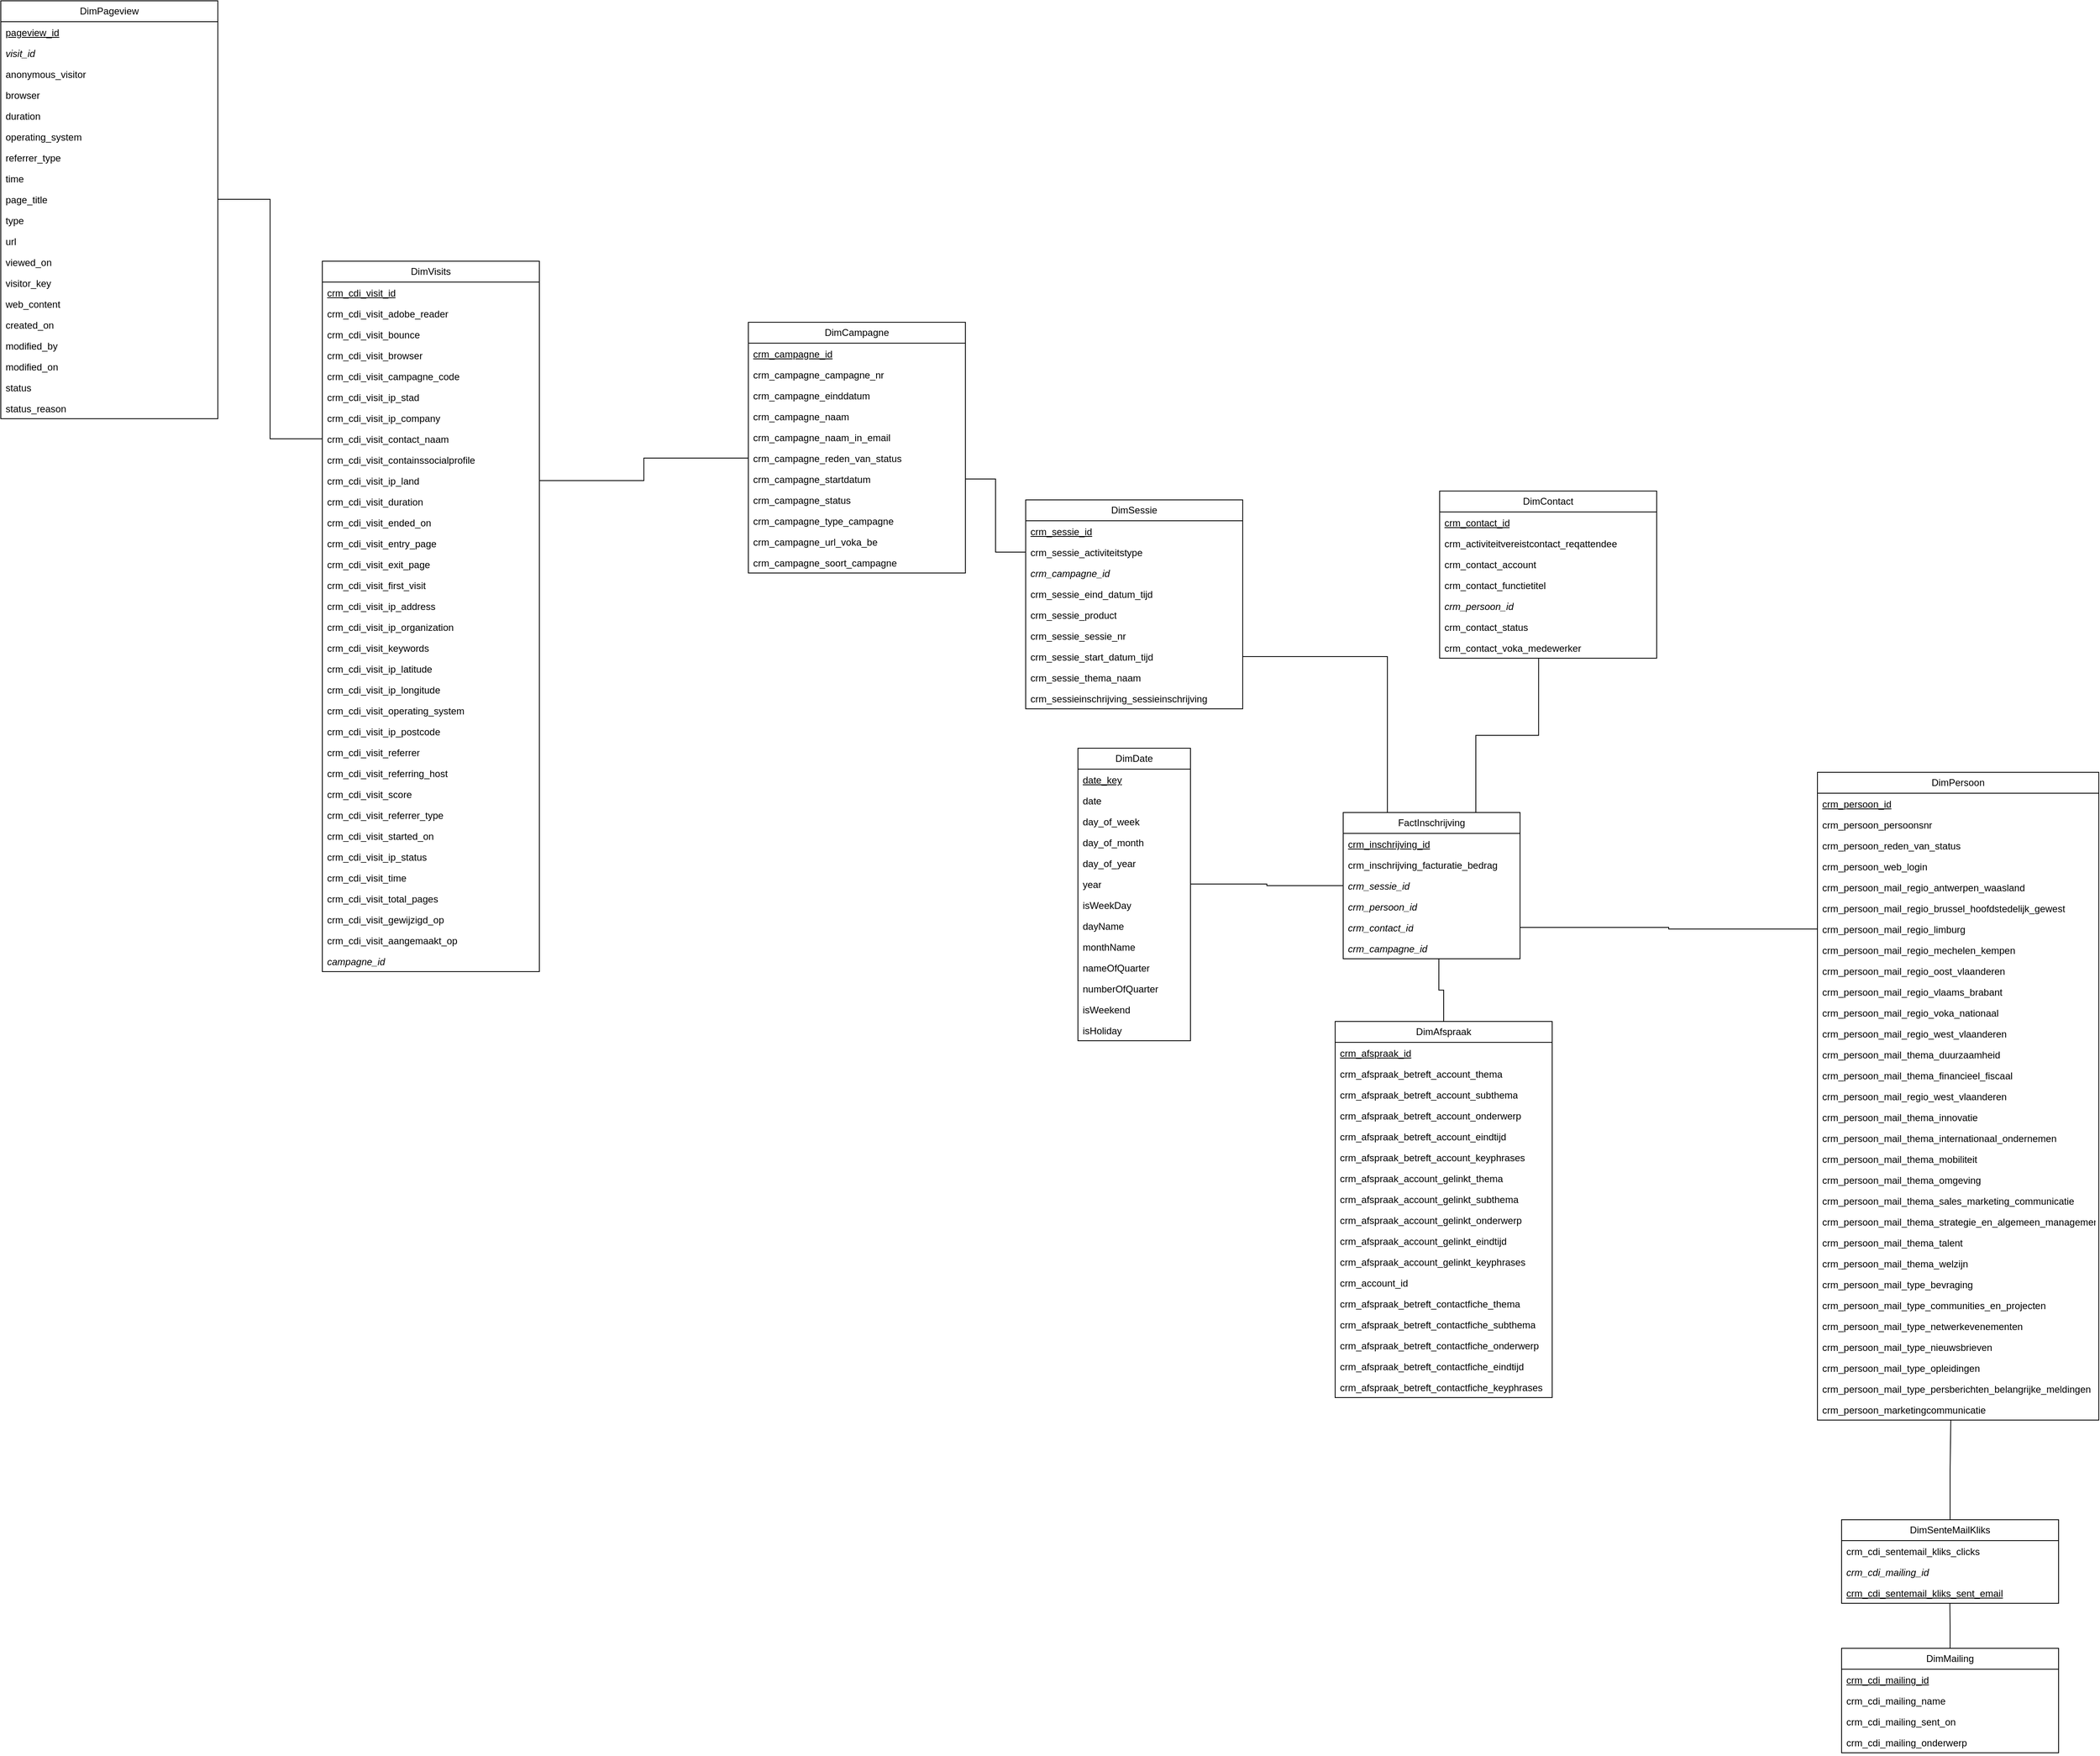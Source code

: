 <mxfile version="22.1.3" type="device">
  <diagram id="C5RBs43oDa-KdzZeNtuy" name="Page-1">
    <mxGraphModel dx="3293" dy="2061" grid="1" gridSize="10" guides="1" tooltips="1" connect="1" arrows="1" fold="1" page="1" pageScale="1" pageWidth="827" pageHeight="1169" math="0" shadow="0">
      <root>
        <mxCell id="WIyWlLk6GJQsqaUBKTNV-0" />
        <mxCell id="WIyWlLk6GJQsqaUBKTNV-1" parent="WIyWlLk6GJQsqaUBKTNV-0" />
        <mxCell id="yCRTJ1IWADQ3VR6T0WbZ-2" value="DimDate" style="swimlane;fontStyle=0;childLayout=stackLayout;horizontal=1;startSize=26;fillColor=none;horizontalStack=0;resizeParent=1;resizeParentMax=0;resizeLast=0;collapsible=1;marginBottom=0;whiteSpace=wrap;html=1;" parent="WIyWlLk6GJQsqaUBKTNV-1" vertex="1">
          <mxGeometry x="420" y="660" width="140" height="364" as="geometry" />
        </mxCell>
        <mxCell id="yCRTJ1IWADQ3VR6T0WbZ-4" value="date_key" style="text;strokeColor=none;fillColor=none;align=left;verticalAlign=top;spacingLeft=4;spacingRight=4;overflow=hidden;rotatable=0;points=[[0,0.5],[1,0.5]];portConstraint=eastwest;whiteSpace=wrap;html=1;fontStyle=4" parent="yCRTJ1IWADQ3VR6T0WbZ-2" vertex="1">
          <mxGeometry y="26" width="140" height="26" as="geometry" />
        </mxCell>
        <mxCell id="yCRTJ1IWADQ3VR6T0WbZ-6" value="date" style="text;strokeColor=none;fillColor=none;align=left;verticalAlign=top;spacingLeft=4;spacingRight=4;overflow=hidden;rotatable=0;points=[[0,0.5],[1,0.5]];portConstraint=eastwest;whiteSpace=wrap;html=1;" parent="yCRTJ1IWADQ3VR6T0WbZ-2" vertex="1">
          <mxGeometry y="52" width="140" height="26" as="geometry" />
        </mxCell>
        <mxCell id="yCRTJ1IWADQ3VR6T0WbZ-5" value="day_of_week" style="text;strokeColor=none;fillColor=none;align=left;verticalAlign=top;spacingLeft=4;spacingRight=4;overflow=hidden;rotatable=0;points=[[0,0.5],[1,0.5]];portConstraint=eastwest;whiteSpace=wrap;html=1;" parent="yCRTJ1IWADQ3VR6T0WbZ-2" vertex="1">
          <mxGeometry y="78" width="140" height="26" as="geometry" />
        </mxCell>
        <mxCell id="yCRTJ1IWADQ3VR6T0WbZ-26" value="day_of_month" style="text;strokeColor=none;fillColor=none;align=left;verticalAlign=top;spacingLeft=4;spacingRight=4;overflow=hidden;rotatable=0;points=[[0,0.5],[1,0.5]];portConstraint=eastwest;whiteSpace=wrap;html=1;" parent="yCRTJ1IWADQ3VR6T0WbZ-2" vertex="1">
          <mxGeometry y="104" width="140" height="26" as="geometry" />
        </mxCell>
        <mxCell id="yCRTJ1IWADQ3VR6T0WbZ-27" value="day_of_year" style="text;strokeColor=none;fillColor=none;align=left;verticalAlign=top;spacingLeft=4;spacingRight=4;overflow=hidden;rotatable=0;points=[[0,0.5],[1,0.5]];portConstraint=eastwest;whiteSpace=wrap;html=1;" parent="yCRTJ1IWADQ3VR6T0WbZ-2" vertex="1">
          <mxGeometry y="130" width="140" height="26" as="geometry" />
        </mxCell>
        <mxCell id="yCRTJ1IWADQ3VR6T0WbZ-28" value="year" style="text;strokeColor=none;fillColor=none;align=left;verticalAlign=top;spacingLeft=4;spacingRight=4;overflow=hidden;rotatable=0;points=[[0,0.5],[1,0.5]];portConstraint=eastwest;whiteSpace=wrap;html=1;" parent="yCRTJ1IWADQ3VR6T0WbZ-2" vertex="1">
          <mxGeometry y="156" width="140" height="26" as="geometry" />
        </mxCell>
        <mxCell id="yCRTJ1IWADQ3VR6T0WbZ-29" value="isWeekDay" style="text;strokeColor=none;fillColor=none;align=left;verticalAlign=top;spacingLeft=4;spacingRight=4;overflow=hidden;rotatable=0;points=[[0,0.5],[1,0.5]];portConstraint=eastwest;whiteSpace=wrap;html=1;" parent="yCRTJ1IWADQ3VR6T0WbZ-2" vertex="1">
          <mxGeometry y="182" width="140" height="26" as="geometry" />
        </mxCell>
        <mxCell id="yCRTJ1IWADQ3VR6T0WbZ-35" value="dayName" style="text;strokeColor=none;fillColor=none;align=left;verticalAlign=top;spacingLeft=4;spacingRight=4;overflow=hidden;rotatable=0;points=[[0,0.5],[1,0.5]];portConstraint=eastwest;whiteSpace=wrap;html=1;" parent="yCRTJ1IWADQ3VR6T0WbZ-2" vertex="1">
          <mxGeometry y="208" width="140" height="26" as="geometry" />
        </mxCell>
        <mxCell id="yCRTJ1IWADQ3VR6T0WbZ-30" value="monthName" style="text;strokeColor=none;fillColor=none;align=left;verticalAlign=top;spacingLeft=4;spacingRight=4;overflow=hidden;rotatable=0;points=[[0,0.5],[1,0.5]];portConstraint=eastwest;whiteSpace=wrap;html=1;" parent="yCRTJ1IWADQ3VR6T0WbZ-2" vertex="1">
          <mxGeometry y="234" width="140" height="26" as="geometry" />
        </mxCell>
        <mxCell id="yCRTJ1IWADQ3VR6T0WbZ-31" value="nameOfQuarter" style="text;strokeColor=none;fillColor=none;align=left;verticalAlign=top;spacingLeft=4;spacingRight=4;overflow=hidden;rotatable=0;points=[[0,0.5],[1,0.5]];portConstraint=eastwest;whiteSpace=wrap;html=1;" parent="yCRTJ1IWADQ3VR6T0WbZ-2" vertex="1">
          <mxGeometry y="260" width="140" height="26" as="geometry" />
        </mxCell>
        <mxCell id="yCRTJ1IWADQ3VR6T0WbZ-32" value="numberOfQuarter" style="text;strokeColor=none;fillColor=none;align=left;verticalAlign=top;spacingLeft=4;spacingRight=4;overflow=hidden;rotatable=0;points=[[0,0.5],[1,0.5]];portConstraint=eastwest;whiteSpace=wrap;html=1;" parent="yCRTJ1IWADQ3VR6T0WbZ-2" vertex="1">
          <mxGeometry y="286" width="140" height="26" as="geometry" />
        </mxCell>
        <mxCell id="yCRTJ1IWADQ3VR6T0WbZ-33" value="isWeekend" style="text;strokeColor=none;fillColor=none;align=left;verticalAlign=top;spacingLeft=4;spacingRight=4;overflow=hidden;rotatable=0;points=[[0,0.5],[1,0.5]];portConstraint=eastwest;whiteSpace=wrap;html=1;" parent="yCRTJ1IWADQ3VR6T0WbZ-2" vertex="1">
          <mxGeometry y="312" width="140" height="26" as="geometry" />
        </mxCell>
        <mxCell id="yCRTJ1IWADQ3VR6T0WbZ-34" value="isHoliday" style="text;strokeColor=none;fillColor=none;align=left;verticalAlign=top;spacingLeft=4;spacingRight=4;overflow=hidden;rotatable=0;points=[[0,0.5],[1,0.5]];portConstraint=eastwest;whiteSpace=wrap;html=1;" parent="yCRTJ1IWADQ3VR6T0WbZ-2" vertex="1">
          <mxGeometry y="338" width="140" height="26" as="geometry" />
        </mxCell>
        <mxCell id="yCRTJ1IWADQ3VR6T0WbZ-7" value="DimPersoon" style="swimlane;fontStyle=0;childLayout=stackLayout;horizontal=1;startSize=26;fillColor=none;horizontalStack=0;resizeParent=1;resizeParentMax=0;resizeLast=0;collapsible=1;marginBottom=0;whiteSpace=wrap;html=1;" parent="WIyWlLk6GJQsqaUBKTNV-1" vertex="1">
          <mxGeometry x="1340" y="690" width="350" height="806" as="geometry" />
        </mxCell>
        <mxCell id="yCRTJ1IWADQ3VR6T0WbZ-8" value="crm_persoon_id" style="text;strokeColor=none;fillColor=none;align=left;verticalAlign=top;spacingLeft=4;spacingRight=4;overflow=hidden;rotatable=0;points=[[0,0.5],[1,0.5]];portConstraint=eastwest;whiteSpace=wrap;html=1;fontStyle=4" parent="yCRTJ1IWADQ3VR6T0WbZ-7" vertex="1">
          <mxGeometry y="26" width="350" height="26" as="geometry" />
        </mxCell>
        <mxCell id="M9qTjJ2sk213yq7SO7PN-47" value="crm_persoon_persoonsnr" style="text;strokeColor=none;fillColor=none;align=left;verticalAlign=top;spacingLeft=4;spacingRight=4;overflow=hidden;rotatable=0;points=[[0,0.5],[1,0.5]];portConstraint=eastwest;whiteSpace=wrap;html=1;" parent="yCRTJ1IWADQ3VR6T0WbZ-7" vertex="1">
          <mxGeometry y="52" width="350" height="26" as="geometry" />
        </mxCell>
        <mxCell id="M9qTjJ2sk213yq7SO7PN-48" value="crm_persoon_reden_van_status" style="text;strokeColor=none;fillColor=none;align=left;verticalAlign=top;spacingLeft=4;spacingRight=4;overflow=hidden;rotatable=0;points=[[0,0.5],[1,0.5]];portConstraint=eastwest;whiteSpace=wrap;html=1;" parent="yCRTJ1IWADQ3VR6T0WbZ-7" vertex="1">
          <mxGeometry y="78" width="350" height="26" as="geometry" />
        </mxCell>
        <mxCell id="M9qTjJ2sk213yq7SO7PN-49" value="crm_persoon_web_login" style="text;strokeColor=none;fillColor=none;align=left;verticalAlign=top;spacingLeft=4;spacingRight=4;overflow=hidden;rotatable=0;points=[[0,0.5],[1,0.5]];portConstraint=eastwest;whiteSpace=wrap;html=1;" parent="yCRTJ1IWADQ3VR6T0WbZ-7" vertex="1">
          <mxGeometry y="104" width="350" height="26" as="geometry" />
        </mxCell>
        <mxCell id="M9qTjJ2sk213yq7SO7PN-50" value="crm_persoon_mail_regio_antwerpen_waasland" style="text;strokeColor=none;fillColor=none;align=left;verticalAlign=top;spacingLeft=4;spacingRight=4;overflow=hidden;rotatable=0;points=[[0,0.5],[1,0.5]];portConstraint=eastwest;whiteSpace=wrap;html=1;" parent="yCRTJ1IWADQ3VR6T0WbZ-7" vertex="1">
          <mxGeometry y="130" width="350" height="26" as="geometry" />
        </mxCell>
        <mxCell id="M9qTjJ2sk213yq7SO7PN-51" value="crm_persoon_mail_regio_brussel_hoofdstedelijk_gewest" style="text;strokeColor=none;fillColor=none;align=left;verticalAlign=top;spacingLeft=4;spacingRight=4;overflow=hidden;rotatable=0;points=[[0,0.5],[1,0.5]];portConstraint=eastwest;whiteSpace=wrap;html=1;" parent="yCRTJ1IWADQ3VR6T0WbZ-7" vertex="1">
          <mxGeometry y="156" width="350" height="26" as="geometry" />
        </mxCell>
        <mxCell id="M9qTjJ2sk213yq7SO7PN-52" value="crm_persoon_mail_regio_limburg" style="text;strokeColor=none;fillColor=none;align=left;verticalAlign=top;spacingLeft=4;spacingRight=4;overflow=hidden;rotatable=0;points=[[0,0.5],[1,0.5]];portConstraint=eastwest;whiteSpace=wrap;html=1;" parent="yCRTJ1IWADQ3VR6T0WbZ-7" vertex="1">
          <mxGeometry y="182" width="350" height="26" as="geometry" />
        </mxCell>
        <mxCell id="M9qTjJ2sk213yq7SO7PN-53" value="crm_persoon_mail_regio_mechelen_kempen" style="text;strokeColor=none;fillColor=none;align=left;verticalAlign=top;spacingLeft=4;spacingRight=4;overflow=hidden;rotatable=0;points=[[0,0.5],[1,0.5]];portConstraint=eastwest;whiteSpace=wrap;html=1;" parent="yCRTJ1IWADQ3VR6T0WbZ-7" vertex="1">
          <mxGeometry y="208" width="350" height="26" as="geometry" />
        </mxCell>
        <mxCell id="M9qTjJ2sk213yq7SO7PN-54" value="crm_persoon_mail_regio_oost_vlaanderen" style="text;strokeColor=none;fillColor=none;align=left;verticalAlign=top;spacingLeft=4;spacingRight=4;overflow=hidden;rotatable=0;points=[[0,0.5],[1,0.5]];portConstraint=eastwest;whiteSpace=wrap;html=1;" parent="yCRTJ1IWADQ3VR6T0WbZ-7" vertex="1">
          <mxGeometry y="234" width="350" height="26" as="geometry" />
        </mxCell>
        <mxCell id="M9qTjJ2sk213yq7SO7PN-55" value="crm_persoon_mail_regio_vlaams_brabant" style="text;strokeColor=none;fillColor=none;align=left;verticalAlign=top;spacingLeft=4;spacingRight=4;overflow=hidden;rotatable=0;points=[[0,0.5],[1,0.5]];portConstraint=eastwest;whiteSpace=wrap;html=1;" parent="yCRTJ1IWADQ3VR6T0WbZ-7" vertex="1">
          <mxGeometry y="260" width="350" height="26" as="geometry" />
        </mxCell>
        <mxCell id="M9qTjJ2sk213yq7SO7PN-56" value="crm_persoon_mail_regio_voka_nationaal" style="text;strokeColor=none;fillColor=none;align=left;verticalAlign=top;spacingLeft=4;spacingRight=4;overflow=hidden;rotatable=0;points=[[0,0.5],[1,0.5]];portConstraint=eastwest;whiteSpace=wrap;html=1;" parent="yCRTJ1IWADQ3VR6T0WbZ-7" vertex="1">
          <mxGeometry y="286" width="350" height="26" as="geometry" />
        </mxCell>
        <mxCell id="M9qTjJ2sk213yq7SO7PN-57" value="crm_persoon_mail_regio_west_vlaanderen" style="text;strokeColor=none;fillColor=none;align=left;verticalAlign=top;spacingLeft=4;spacingRight=4;overflow=hidden;rotatable=0;points=[[0,0.5],[1,0.5]];portConstraint=eastwest;whiteSpace=wrap;html=1;" parent="yCRTJ1IWADQ3VR6T0WbZ-7" vertex="1">
          <mxGeometry y="312" width="350" height="26" as="geometry" />
        </mxCell>
        <mxCell id="M9qTjJ2sk213yq7SO7PN-58" value="crm_persoon_mail_thema_duurzaamheid" style="text;strokeColor=none;fillColor=none;align=left;verticalAlign=top;spacingLeft=4;spacingRight=4;overflow=hidden;rotatable=0;points=[[0,0.5],[1,0.5]];portConstraint=eastwest;whiteSpace=wrap;html=1;" parent="yCRTJ1IWADQ3VR6T0WbZ-7" vertex="1">
          <mxGeometry y="338" width="350" height="26" as="geometry" />
        </mxCell>
        <mxCell id="M9qTjJ2sk213yq7SO7PN-59" value="crm_persoon_mail_thema_financieel_fiscaal" style="text;strokeColor=none;fillColor=none;align=left;verticalAlign=top;spacingLeft=4;spacingRight=4;overflow=hidden;rotatable=0;points=[[0,0.5],[1,0.5]];portConstraint=eastwest;whiteSpace=wrap;html=1;" parent="yCRTJ1IWADQ3VR6T0WbZ-7" vertex="1">
          <mxGeometry y="364" width="350" height="26" as="geometry" />
        </mxCell>
        <mxCell id="M9qTjJ2sk213yq7SO7PN-60" value="crm_persoon_mail_regio_west_vlaanderen" style="text;strokeColor=none;fillColor=none;align=left;verticalAlign=top;spacingLeft=4;spacingRight=4;overflow=hidden;rotatable=0;points=[[0,0.5],[1,0.5]];portConstraint=eastwest;whiteSpace=wrap;html=1;" parent="yCRTJ1IWADQ3VR6T0WbZ-7" vertex="1">
          <mxGeometry y="390" width="350" height="26" as="geometry" />
        </mxCell>
        <mxCell id="M9qTjJ2sk213yq7SO7PN-61" value="crm_persoon_mail_thema_innovatie" style="text;strokeColor=none;fillColor=none;align=left;verticalAlign=top;spacingLeft=4;spacingRight=4;overflow=hidden;rotatable=0;points=[[0,0.5],[1,0.5]];portConstraint=eastwest;whiteSpace=wrap;html=1;" parent="yCRTJ1IWADQ3VR6T0WbZ-7" vertex="1">
          <mxGeometry y="416" width="350" height="26" as="geometry" />
        </mxCell>
        <mxCell id="M9qTjJ2sk213yq7SO7PN-62" value="crm_persoon_mail_thema_internationaal_ondernemen" style="text;strokeColor=none;fillColor=none;align=left;verticalAlign=top;spacingLeft=4;spacingRight=4;overflow=hidden;rotatable=0;points=[[0,0.5],[1,0.5]];portConstraint=eastwest;whiteSpace=wrap;html=1;" parent="yCRTJ1IWADQ3VR6T0WbZ-7" vertex="1">
          <mxGeometry y="442" width="350" height="26" as="geometry" />
        </mxCell>
        <mxCell id="M9qTjJ2sk213yq7SO7PN-63" value="crm_persoon_mail_thema_mobiliteit" style="text;strokeColor=none;fillColor=none;align=left;verticalAlign=top;spacingLeft=4;spacingRight=4;overflow=hidden;rotatable=0;points=[[0,0.5],[1,0.5]];portConstraint=eastwest;whiteSpace=wrap;html=1;" parent="yCRTJ1IWADQ3VR6T0WbZ-7" vertex="1">
          <mxGeometry y="468" width="350" height="26" as="geometry" />
        </mxCell>
        <mxCell id="M9qTjJ2sk213yq7SO7PN-64" value="crm_persoon_mail_thema_omgeving" style="text;strokeColor=none;fillColor=none;align=left;verticalAlign=top;spacingLeft=4;spacingRight=4;overflow=hidden;rotatable=0;points=[[0,0.5],[1,0.5]];portConstraint=eastwest;whiteSpace=wrap;html=1;" parent="yCRTJ1IWADQ3VR6T0WbZ-7" vertex="1">
          <mxGeometry y="494" width="350" height="26" as="geometry" />
        </mxCell>
        <mxCell id="M9qTjJ2sk213yq7SO7PN-65" value="crm_persoon_mail_thema_sales_marketing_communicatie" style="text;strokeColor=none;fillColor=none;align=left;verticalAlign=top;spacingLeft=4;spacingRight=4;overflow=hidden;rotatable=0;points=[[0,0.5],[1,0.5]];portConstraint=eastwest;whiteSpace=wrap;html=1;" parent="yCRTJ1IWADQ3VR6T0WbZ-7" vertex="1">
          <mxGeometry y="520" width="350" height="26" as="geometry" />
        </mxCell>
        <mxCell id="M9qTjJ2sk213yq7SO7PN-66" value="crm_persoon_mail_thema_strategie_en_algemeen_management" style="text;strokeColor=none;fillColor=none;align=left;verticalAlign=top;spacingLeft=4;spacingRight=4;overflow=hidden;rotatable=0;points=[[0,0.5],[1,0.5]];portConstraint=eastwest;whiteSpace=wrap;html=1;" parent="yCRTJ1IWADQ3VR6T0WbZ-7" vertex="1">
          <mxGeometry y="546" width="350" height="26" as="geometry" />
        </mxCell>
        <mxCell id="M9qTjJ2sk213yq7SO7PN-67" value="crm_persoon_mail_thema_talent" style="text;strokeColor=none;fillColor=none;align=left;verticalAlign=top;spacingLeft=4;spacingRight=4;overflow=hidden;rotatable=0;points=[[0,0.5],[1,0.5]];portConstraint=eastwest;whiteSpace=wrap;html=1;" parent="yCRTJ1IWADQ3VR6T0WbZ-7" vertex="1">
          <mxGeometry y="572" width="350" height="26" as="geometry" />
        </mxCell>
        <mxCell id="M9qTjJ2sk213yq7SO7PN-68" value="crm_persoon_mail_thema_welzijn" style="text;strokeColor=none;fillColor=none;align=left;verticalAlign=top;spacingLeft=4;spacingRight=4;overflow=hidden;rotatable=0;points=[[0,0.5],[1,0.5]];portConstraint=eastwest;whiteSpace=wrap;html=1;" parent="yCRTJ1IWADQ3VR6T0WbZ-7" vertex="1">
          <mxGeometry y="598" width="350" height="26" as="geometry" />
        </mxCell>
        <mxCell id="M9qTjJ2sk213yq7SO7PN-69" value="crm_persoon_mail_type_bevraging" style="text;strokeColor=none;fillColor=none;align=left;verticalAlign=top;spacingLeft=4;spacingRight=4;overflow=hidden;rotatable=0;points=[[0,0.5],[1,0.5]];portConstraint=eastwest;whiteSpace=wrap;html=1;" parent="yCRTJ1IWADQ3VR6T0WbZ-7" vertex="1">
          <mxGeometry y="624" width="350" height="26" as="geometry" />
        </mxCell>
        <mxCell id="M9qTjJ2sk213yq7SO7PN-70" value="crm_persoon_mail_type_communities_en_projecten" style="text;strokeColor=none;fillColor=none;align=left;verticalAlign=top;spacingLeft=4;spacingRight=4;overflow=hidden;rotatable=0;points=[[0,0.5],[1,0.5]];portConstraint=eastwest;whiteSpace=wrap;html=1;" parent="yCRTJ1IWADQ3VR6T0WbZ-7" vertex="1">
          <mxGeometry y="650" width="350" height="26" as="geometry" />
        </mxCell>
        <mxCell id="M9qTjJ2sk213yq7SO7PN-71" value="crm_persoon_mail_type_netwerkevenementen" style="text;strokeColor=none;fillColor=none;align=left;verticalAlign=top;spacingLeft=4;spacingRight=4;overflow=hidden;rotatable=0;points=[[0,0.5],[1,0.5]];portConstraint=eastwest;whiteSpace=wrap;html=1;" parent="yCRTJ1IWADQ3VR6T0WbZ-7" vertex="1">
          <mxGeometry y="676" width="350" height="26" as="geometry" />
        </mxCell>
        <mxCell id="M9qTjJ2sk213yq7SO7PN-72" value="crm_persoon_mail_type_nieuwsbrieven" style="text;strokeColor=none;fillColor=none;align=left;verticalAlign=top;spacingLeft=4;spacingRight=4;overflow=hidden;rotatable=0;points=[[0,0.5],[1,0.5]];portConstraint=eastwest;whiteSpace=wrap;html=1;" parent="yCRTJ1IWADQ3VR6T0WbZ-7" vertex="1">
          <mxGeometry y="702" width="350" height="26" as="geometry" />
        </mxCell>
        <mxCell id="M9qTjJ2sk213yq7SO7PN-73" value="crm_persoon_mail_type_opleidingen" style="text;strokeColor=none;fillColor=none;align=left;verticalAlign=top;spacingLeft=4;spacingRight=4;overflow=hidden;rotatable=0;points=[[0,0.5],[1,0.5]];portConstraint=eastwest;whiteSpace=wrap;html=1;" parent="yCRTJ1IWADQ3VR6T0WbZ-7" vertex="1">
          <mxGeometry y="728" width="350" height="26" as="geometry" />
        </mxCell>
        <mxCell id="M9qTjJ2sk213yq7SO7PN-74" value="crm_persoon_mail_type_persberichten_belangrijke_meldingen" style="text;strokeColor=none;fillColor=none;align=left;verticalAlign=top;spacingLeft=4;spacingRight=4;overflow=hidden;rotatable=0;points=[[0,0.5],[1,0.5]];portConstraint=eastwest;whiteSpace=wrap;html=1;" parent="yCRTJ1IWADQ3VR6T0WbZ-7" vertex="1">
          <mxGeometry y="754" width="350" height="26" as="geometry" />
        </mxCell>
        <mxCell id="M9qTjJ2sk213yq7SO7PN-75" value="crm_persoon_marketingcommunicatie" style="text;strokeColor=none;fillColor=none;align=left;verticalAlign=top;spacingLeft=4;spacingRight=4;overflow=hidden;rotatable=0;points=[[0,0.5],[1,0.5]];portConstraint=eastwest;whiteSpace=wrap;html=1;" parent="yCRTJ1IWADQ3VR6T0WbZ-7" vertex="1">
          <mxGeometry y="780" width="350" height="26" as="geometry" />
        </mxCell>
        <mxCell id="M9qTjJ2sk213yq7SO7PN-18" style="edgeStyle=orthogonalEdgeStyle;rounded=0;orthogonalLoop=1;jettySize=auto;html=1;exitX=0.25;exitY=0;exitDx=0;exitDy=0;entryX=1;entryY=0.5;entryDx=0;entryDy=0;endArrow=none;endFill=0;" parent="WIyWlLk6GJQsqaUBKTNV-1" source="yCRTJ1IWADQ3VR6T0WbZ-11" target="M9qTjJ2sk213yq7SO7PN-16" edge="1">
          <mxGeometry relative="1" as="geometry" />
        </mxCell>
        <mxCell id="yCRTJ1IWADQ3VR6T0WbZ-11" value="FactInschrijving" style="swimlane;fontStyle=0;childLayout=stackLayout;horizontal=1;startSize=26;fillColor=none;horizontalStack=0;resizeParent=1;resizeParentMax=0;resizeLast=0;collapsible=1;marginBottom=0;whiteSpace=wrap;html=1;" parent="WIyWlLk6GJQsqaUBKTNV-1" vertex="1">
          <mxGeometry x="750" y="740" width="220" height="182" as="geometry" />
        </mxCell>
        <mxCell id="yCRTJ1IWADQ3VR6T0WbZ-16" value="crm_inschrijving_id" style="text;strokeColor=none;fillColor=none;align=left;verticalAlign=top;spacingLeft=4;spacingRight=4;overflow=hidden;rotatable=0;points=[[0,0.5],[1,0.5]];portConstraint=eastwest;whiteSpace=wrap;html=1;fontStyle=4" parent="yCRTJ1IWADQ3VR6T0WbZ-11" vertex="1">
          <mxGeometry y="26" width="220" height="26" as="geometry" />
        </mxCell>
        <mxCell id="yCRTJ1IWADQ3VR6T0WbZ-17" value="crm_inschrijving_facturatie_bedrag" style="text;strokeColor=none;fillColor=none;align=left;verticalAlign=top;spacingLeft=4;spacingRight=4;overflow=hidden;rotatable=0;points=[[0,0.5],[1,0.5]];portConstraint=eastwest;whiteSpace=wrap;html=1;" parent="yCRTJ1IWADQ3VR6T0WbZ-11" vertex="1">
          <mxGeometry y="52" width="220" height="26" as="geometry" />
        </mxCell>
        <mxCell id="zkssGrZoTdefouRmMWfn-5" value="crm_sessie_id" style="text;strokeColor=none;fillColor=none;align=left;verticalAlign=top;spacingLeft=4;spacingRight=4;overflow=hidden;rotatable=0;points=[[0,0.5],[1,0.5]];portConstraint=eastwest;whiteSpace=wrap;html=1;fontStyle=2" parent="yCRTJ1IWADQ3VR6T0WbZ-11" vertex="1">
          <mxGeometry y="78" width="220" height="26" as="geometry" />
        </mxCell>
        <mxCell id="zkssGrZoTdefouRmMWfn-6" value="crm_persoon_id" style="text;strokeColor=none;fillColor=none;align=left;verticalAlign=top;spacingLeft=4;spacingRight=4;overflow=hidden;rotatable=0;points=[[0,0.5],[1,0.5]];portConstraint=eastwest;whiteSpace=wrap;html=1;fontStyle=2" parent="yCRTJ1IWADQ3VR6T0WbZ-11" vertex="1">
          <mxGeometry y="104" width="220" height="26" as="geometry" />
        </mxCell>
        <mxCell id="yCRTJ1IWADQ3VR6T0WbZ-19" value="crm_contact_id" style="text;strokeColor=none;fillColor=none;align=left;verticalAlign=top;spacingLeft=4;spacingRight=4;overflow=hidden;rotatable=0;points=[[0,0.5],[1,0.5]];portConstraint=eastwest;whiteSpace=wrap;html=1;fontStyle=2" parent="yCRTJ1IWADQ3VR6T0WbZ-11" vertex="1">
          <mxGeometry y="130" width="220" height="26" as="geometry" />
        </mxCell>
        <mxCell id="M9qTjJ2sk213yq7SO7PN-28" value="crm_campagne_id" style="text;strokeColor=none;fillColor=none;align=left;verticalAlign=top;spacingLeft=4;spacingRight=4;overflow=hidden;rotatable=0;points=[[0,0.5],[1,0.5]];portConstraint=eastwest;whiteSpace=wrap;html=1;fontStyle=2" parent="yCRTJ1IWADQ3VR6T0WbZ-11" vertex="1">
          <mxGeometry y="156" width="220" height="26" as="geometry" />
        </mxCell>
        <mxCell id="M9qTjJ2sk213yq7SO7PN-1" style="edgeStyle=orthogonalEdgeStyle;rounded=0;orthogonalLoop=1;jettySize=auto;html=1;exitX=1;exitY=0.5;exitDx=0;exitDy=0;entryX=0;entryY=0.5;entryDx=0;entryDy=0;endArrow=none;endFill=0;" parent="WIyWlLk6GJQsqaUBKTNV-1" source="yCRTJ1IWADQ3VR6T0WbZ-28" target="zkssGrZoTdefouRmMWfn-5" edge="1">
          <mxGeometry relative="1" as="geometry" />
        </mxCell>
        <mxCell id="M9qTjJ2sk213yq7SO7PN-2" value="DimAfspraak" style="swimlane;fontStyle=0;childLayout=stackLayout;horizontal=1;startSize=26;fillColor=none;horizontalStack=0;resizeParent=1;resizeParentMax=0;resizeLast=0;collapsible=1;marginBottom=0;whiteSpace=wrap;html=1;" parent="WIyWlLk6GJQsqaUBKTNV-1" vertex="1">
          <mxGeometry x="740" y="1000" width="270" height="468" as="geometry" />
        </mxCell>
        <mxCell id="M9qTjJ2sk213yq7SO7PN-3" value="crm_afspraak_id" style="text;strokeColor=none;fillColor=none;align=left;verticalAlign=top;spacingLeft=4;spacingRight=4;overflow=hidden;rotatable=0;points=[[0,0.5],[1,0.5]];portConstraint=eastwest;whiteSpace=wrap;html=1;fontStyle=4" parent="M9qTjJ2sk213yq7SO7PN-2" vertex="1">
          <mxGeometry y="26" width="270" height="26" as="geometry" />
        </mxCell>
        <mxCell id="M9qTjJ2sk213yq7SO7PN-78" value="crm_afspraak_betreft_account_thema" style="text;strokeColor=none;fillColor=none;align=left;verticalAlign=top;spacingLeft=4;spacingRight=4;overflow=hidden;rotatable=0;points=[[0,0.5],[1,0.5]];portConstraint=eastwest;whiteSpace=wrap;html=1;" parent="M9qTjJ2sk213yq7SO7PN-2" vertex="1">
          <mxGeometry y="52" width="270" height="26" as="geometry" />
        </mxCell>
        <mxCell id="M9qTjJ2sk213yq7SO7PN-79" value="crm_afspraak_betreft_account_subthema" style="text;strokeColor=none;fillColor=none;align=left;verticalAlign=top;spacingLeft=4;spacingRight=4;overflow=hidden;rotatable=0;points=[[0,0.5],[1,0.5]];portConstraint=eastwest;whiteSpace=wrap;html=1;" parent="M9qTjJ2sk213yq7SO7PN-2" vertex="1">
          <mxGeometry y="78" width="270" height="26" as="geometry" />
        </mxCell>
        <mxCell id="M9qTjJ2sk213yq7SO7PN-80" value="crm_afspraak_betreft_account_onderwerp" style="text;strokeColor=none;fillColor=none;align=left;verticalAlign=top;spacingLeft=4;spacingRight=4;overflow=hidden;rotatable=0;points=[[0,0.5],[1,0.5]];portConstraint=eastwest;whiteSpace=wrap;html=1;" parent="M9qTjJ2sk213yq7SO7PN-2" vertex="1">
          <mxGeometry y="104" width="270" height="26" as="geometry" />
        </mxCell>
        <mxCell id="M9qTjJ2sk213yq7SO7PN-81" value="crm_afspraak_betreft_account_eindtijd" style="text;strokeColor=none;fillColor=none;align=left;verticalAlign=top;spacingLeft=4;spacingRight=4;overflow=hidden;rotatable=0;points=[[0,0.5],[1,0.5]];portConstraint=eastwest;whiteSpace=wrap;html=1;" parent="M9qTjJ2sk213yq7SO7PN-2" vertex="1">
          <mxGeometry y="130" width="270" height="26" as="geometry" />
        </mxCell>
        <mxCell id="M9qTjJ2sk213yq7SO7PN-82" value="crm_afspraak_betreft_account_keyphrases" style="text;strokeColor=none;fillColor=none;align=left;verticalAlign=top;spacingLeft=4;spacingRight=4;overflow=hidden;rotatable=0;points=[[0,0.5],[1,0.5]];portConstraint=eastwest;whiteSpace=wrap;html=1;" parent="M9qTjJ2sk213yq7SO7PN-2" vertex="1">
          <mxGeometry y="156" width="270" height="26" as="geometry" />
        </mxCell>
        <mxCell id="M9qTjJ2sk213yq7SO7PN-83" value="crm_afspraak_account_gelinkt_thema" style="text;strokeColor=none;fillColor=none;align=left;verticalAlign=top;spacingLeft=4;spacingRight=4;overflow=hidden;rotatable=0;points=[[0,0.5],[1,0.5]];portConstraint=eastwest;whiteSpace=wrap;html=1;" parent="M9qTjJ2sk213yq7SO7PN-2" vertex="1">
          <mxGeometry y="182" width="270" height="26" as="geometry" />
        </mxCell>
        <mxCell id="M9qTjJ2sk213yq7SO7PN-84" value="crm_afspraak_account_gelinkt_subthema" style="text;strokeColor=none;fillColor=none;align=left;verticalAlign=top;spacingLeft=4;spacingRight=4;overflow=hidden;rotatable=0;points=[[0,0.5],[1,0.5]];portConstraint=eastwest;whiteSpace=wrap;html=1;" parent="M9qTjJ2sk213yq7SO7PN-2" vertex="1">
          <mxGeometry y="208" width="270" height="26" as="geometry" />
        </mxCell>
        <mxCell id="M9qTjJ2sk213yq7SO7PN-85" value="crm_afspraak_account_gelinkt_onderwerp" style="text;strokeColor=none;fillColor=none;align=left;verticalAlign=top;spacingLeft=4;spacingRight=4;overflow=hidden;rotatable=0;points=[[0,0.5],[1,0.5]];portConstraint=eastwest;whiteSpace=wrap;html=1;" parent="M9qTjJ2sk213yq7SO7PN-2" vertex="1">
          <mxGeometry y="234" width="270" height="26" as="geometry" />
        </mxCell>
        <mxCell id="M9qTjJ2sk213yq7SO7PN-86" value="crm_afspraak_account_gelinkt_eindtijd" style="text;strokeColor=none;fillColor=none;align=left;verticalAlign=top;spacingLeft=4;spacingRight=4;overflow=hidden;rotatable=0;points=[[0,0.5],[1,0.5]];portConstraint=eastwest;whiteSpace=wrap;html=1;" parent="M9qTjJ2sk213yq7SO7PN-2" vertex="1">
          <mxGeometry y="260" width="270" height="26" as="geometry" />
        </mxCell>
        <mxCell id="M9qTjJ2sk213yq7SO7PN-87" value="crm_afspraak_account_gelinkt_keyphrases" style="text;strokeColor=none;fillColor=none;align=left;verticalAlign=top;spacingLeft=4;spacingRight=4;overflow=hidden;rotatable=0;points=[[0,0.5],[1,0.5]];portConstraint=eastwest;whiteSpace=wrap;html=1;" parent="M9qTjJ2sk213yq7SO7PN-2" vertex="1">
          <mxGeometry y="286" width="270" height="26" as="geometry" />
        </mxCell>
        <mxCell id="M9qTjJ2sk213yq7SO7PN-88" value="crm_account_id" style="text;strokeColor=none;fillColor=none;align=left;verticalAlign=top;spacingLeft=4;spacingRight=4;overflow=hidden;rotatable=0;points=[[0,0.5],[1,0.5]];portConstraint=eastwest;whiteSpace=wrap;html=1;" parent="M9qTjJ2sk213yq7SO7PN-2" vertex="1">
          <mxGeometry y="312" width="270" height="26" as="geometry" />
        </mxCell>
        <mxCell id="M9qTjJ2sk213yq7SO7PN-89" value="crm_afspraak_betreft_contactfiche_thema" style="text;strokeColor=none;fillColor=none;align=left;verticalAlign=top;spacingLeft=4;spacingRight=4;overflow=hidden;rotatable=0;points=[[0,0.5],[1,0.5]];portConstraint=eastwest;whiteSpace=wrap;html=1;" parent="M9qTjJ2sk213yq7SO7PN-2" vertex="1">
          <mxGeometry y="338" width="270" height="26" as="geometry" />
        </mxCell>
        <mxCell id="M9qTjJ2sk213yq7SO7PN-90" value="crm_afspraak_betreft_contactfiche_subthema" style="text;strokeColor=none;fillColor=none;align=left;verticalAlign=top;spacingLeft=4;spacingRight=4;overflow=hidden;rotatable=0;points=[[0,0.5],[1,0.5]];portConstraint=eastwest;whiteSpace=wrap;html=1;" parent="M9qTjJ2sk213yq7SO7PN-2" vertex="1">
          <mxGeometry y="364" width="270" height="26" as="geometry" />
        </mxCell>
        <mxCell id="M9qTjJ2sk213yq7SO7PN-91" value="crm_afspraak_betreft_contactfiche_onderwerp" style="text;strokeColor=none;fillColor=none;align=left;verticalAlign=top;spacingLeft=4;spacingRight=4;overflow=hidden;rotatable=0;points=[[0,0.5],[1,0.5]];portConstraint=eastwest;whiteSpace=wrap;html=1;" parent="M9qTjJ2sk213yq7SO7PN-2" vertex="1">
          <mxGeometry y="390" width="270" height="26" as="geometry" />
        </mxCell>
        <mxCell id="M9qTjJ2sk213yq7SO7PN-92" value="crm_afspraak_betreft_contactfiche_eindtijd" style="text;strokeColor=none;fillColor=none;align=left;verticalAlign=top;spacingLeft=4;spacingRight=4;overflow=hidden;rotatable=0;points=[[0,0.5],[1,0.5]];portConstraint=eastwest;whiteSpace=wrap;html=1;" parent="M9qTjJ2sk213yq7SO7PN-2" vertex="1">
          <mxGeometry y="416" width="270" height="26" as="geometry" />
        </mxCell>
        <mxCell id="M9qTjJ2sk213yq7SO7PN-93" value="crm_afspraak_betreft_contactfiche_keyphrases" style="text;strokeColor=none;fillColor=none;align=left;verticalAlign=top;spacingLeft=4;spacingRight=4;overflow=hidden;rotatable=0;points=[[0,0.5],[1,0.5]];portConstraint=eastwest;whiteSpace=wrap;html=1;" parent="M9qTjJ2sk213yq7SO7PN-2" vertex="1">
          <mxGeometry y="442" width="270" height="26" as="geometry" />
        </mxCell>
        <mxCell id="M9qTjJ2sk213yq7SO7PN-4" value="DimCampagne" style="swimlane;fontStyle=0;childLayout=stackLayout;horizontal=1;startSize=26;fillColor=none;horizontalStack=0;resizeParent=1;resizeParentMax=0;resizeLast=0;collapsible=1;marginBottom=0;whiteSpace=wrap;html=1;" parent="WIyWlLk6GJQsqaUBKTNV-1" vertex="1">
          <mxGeometry x="10" y="130" width="270" height="312" as="geometry" />
        </mxCell>
        <mxCell id="M9qTjJ2sk213yq7SO7PN-5" value="crm_campagne_id" style="text;strokeColor=none;fillColor=none;align=left;verticalAlign=top;spacingLeft=4;spacingRight=4;overflow=hidden;rotatable=0;points=[[0,0.5],[1,0.5]];portConstraint=eastwest;whiteSpace=wrap;html=1;fontStyle=4" parent="M9qTjJ2sk213yq7SO7PN-4" vertex="1">
          <mxGeometry y="26" width="270" height="26" as="geometry" />
        </mxCell>
        <mxCell id="M9qTjJ2sk213yq7SO7PN-36" value="crm_campagne_campagne_nr" style="text;strokeColor=none;fillColor=none;align=left;verticalAlign=top;spacingLeft=4;spacingRight=4;overflow=hidden;rotatable=0;points=[[0,0.5],[1,0.5]];portConstraint=eastwest;whiteSpace=wrap;html=1;" parent="M9qTjJ2sk213yq7SO7PN-4" vertex="1">
          <mxGeometry y="52" width="270" height="26" as="geometry" />
        </mxCell>
        <mxCell id="M9qTjJ2sk213yq7SO7PN-37" value="crm_campagne_einddatum" style="text;strokeColor=none;fillColor=none;align=left;verticalAlign=top;spacingLeft=4;spacingRight=4;overflow=hidden;rotatable=0;points=[[0,0.5],[1,0.5]];portConstraint=eastwest;whiteSpace=wrap;html=1;" parent="M9qTjJ2sk213yq7SO7PN-4" vertex="1">
          <mxGeometry y="78" width="270" height="26" as="geometry" />
        </mxCell>
        <mxCell id="M9qTjJ2sk213yq7SO7PN-38" value="crm_campagne_naam" style="text;strokeColor=none;fillColor=none;align=left;verticalAlign=top;spacingLeft=4;spacingRight=4;overflow=hidden;rotatable=0;points=[[0,0.5],[1,0.5]];portConstraint=eastwest;whiteSpace=wrap;html=1;" parent="M9qTjJ2sk213yq7SO7PN-4" vertex="1">
          <mxGeometry y="104" width="270" height="26" as="geometry" />
        </mxCell>
        <mxCell id="M9qTjJ2sk213yq7SO7PN-39" value="crm_campagne_naam_in_email" style="text;strokeColor=none;fillColor=none;align=left;verticalAlign=top;spacingLeft=4;spacingRight=4;overflow=hidden;rotatable=0;points=[[0,0.5],[1,0.5]];portConstraint=eastwest;whiteSpace=wrap;html=1;" parent="M9qTjJ2sk213yq7SO7PN-4" vertex="1">
          <mxGeometry y="130" width="270" height="26" as="geometry" />
        </mxCell>
        <mxCell id="M9qTjJ2sk213yq7SO7PN-40" value="crm_campagne_reden_van_status" style="text;strokeColor=none;fillColor=none;align=left;verticalAlign=top;spacingLeft=4;spacingRight=4;overflow=hidden;rotatable=0;points=[[0,0.5],[1,0.5]];portConstraint=eastwest;whiteSpace=wrap;html=1;" parent="M9qTjJ2sk213yq7SO7PN-4" vertex="1">
          <mxGeometry y="156" width="270" height="26" as="geometry" />
        </mxCell>
        <mxCell id="M9qTjJ2sk213yq7SO7PN-41" value="crm_campagne_startdatum" style="text;strokeColor=none;fillColor=none;align=left;verticalAlign=top;spacingLeft=4;spacingRight=4;overflow=hidden;rotatable=0;points=[[0,0.5],[1,0.5]];portConstraint=eastwest;whiteSpace=wrap;html=1;" parent="M9qTjJ2sk213yq7SO7PN-4" vertex="1">
          <mxGeometry y="182" width="270" height="26" as="geometry" />
        </mxCell>
        <mxCell id="M9qTjJ2sk213yq7SO7PN-42" value="crm_campagne_status" style="text;strokeColor=none;fillColor=none;align=left;verticalAlign=top;spacingLeft=4;spacingRight=4;overflow=hidden;rotatable=0;points=[[0,0.5],[1,0.5]];portConstraint=eastwest;whiteSpace=wrap;html=1;" parent="M9qTjJ2sk213yq7SO7PN-4" vertex="1">
          <mxGeometry y="208" width="270" height="26" as="geometry" />
        </mxCell>
        <mxCell id="M9qTjJ2sk213yq7SO7PN-43" value="crm_campagne_type_campagne" style="text;strokeColor=none;fillColor=none;align=left;verticalAlign=top;spacingLeft=4;spacingRight=4;overflow=hidden;rotatable=0;points=[[0,0.5],[1,0.5]];portConstraint=eastwest;whiteSpace=wrap;html=1;" parent="M9qTjJ2sk213yq7SO7PN-4" vertex="1">
          <mxGeometry y="234" width="270" height="26" as="geometry" />
        </mxCell>
        <mxCell id="M9qTjJ2sk213yq7SO7PN-44" value="crm_campagne_url_voka_be" style="text;strokeColor=none;fillColor=none;align=left;verticalAlign=top;spacingLeft=4;spacingRight=4;overflow=hidden;rotatable=0;points=[[0,0.5],[1,0.5]];portConstraint=eastwest;whiteSpace=wrap;html=1;" parent="M9qTjJ2sk213yq7SO7PN-4" vertex="1">
          <mxGeometry y="260" width="270" height="26" as="geometry" />
        </mxCell>
        <mxCell id="M9qTjJ2sk213yq7SO7PN-45" value="crm_campagne_soort_campagne" style="text;strokeColor=none;fillColor=none;align=left;verticalAlign=top;spacingLeft=4;spacingRight=4;overflow=hidden;rotatable=0;points=[[0,0.5],[1,0.5]];portConstraint=eastwest;whiteSpace=wrap;html=1;" parent="M9qTjJ2sk213yq7SO7PN-4" vertex="1">
          <mxGeometry y="286" width="270" height="26" as="geometry" />
        </mxCell>
        <mxCell id="M9qTjJ2sk213yq7SO7PN-6" value="DimSessie" style="swimlane;fontStyle=0;childLayout=stackLayout;horizontal=1;startSize=26;fillColor=none;horizontalStack=0;resizeParent=1;resizeParentMax=0;resizeLast=0;collapsible=1;marginBottom=0;whiteSpace=wrap;html=1;" parent="WIyWlLk6GJQsqaUBKTNV-1" vertex="1">
          <mxGeometry x="355" y="351" width="270" height="260" as="geometry" />
        </mxCell>
        <mxCell id="M9qTjJ2sk213yq7SO7PN-7" value="crm_sessie_id" style="text;strokeColor=none;fillColor=none;align=left;verticalAlign=top;spacingLeft=4;spacingRight=4;overflow=hidden;rotatable=0;points=[[0,0.5],[1,0.5]];portConstraint=eastwest;whiteSpace=wrap;html=1;fontStyle=4" parent="M9qTjJ2sk213yq7SO7PN-6" vertex="1">
          <mxGeometry y="26" width="270" height="26" as="geometry" />
        </mxCell>
        <mxCell id="M9qTjJ2sk213yq7SO7PN-11" value="crm_sessie_activiteitstype" style="text;strokeColor=none;fillColor=none;align=left;verticalAlign=top;spacingLeft=4;spacingRight=4;overflow=hidden;rotatable=0;points=[[0,0.5],[1,0.5]];portConstraint=eastwest;whiteSpace=wrap;html=1;fontStyle=0" parent="M9qTjJ2sk213yq7SO7PN-6" vertex="1">
          <mxGeometry y="52" width="270" height="26" as="geometry" />
        </mxCell>
        <mxCell id="M9qTjJ2sk213yq7SO7PN-12" value="crm_campagne_id" style="text;strokeColor=none;fillColor=none;align=left;verticalAlign=top;spacingLeft=4;spacingRight=4;overflow=hidden;rotatable=0;points=[[0,0.5],[1,0.5]];portConstraint=eastwest;whiteSpace=wrap;html=1;fontStyle=2" parent="M9qTjJ2sk213yq7SO7PN-6" vertex="1">
          <mxGeometry y="78" width="270" height="26" as="geometry" />
        </mxCell>
        <mxCell id="M9qTjJ2sk213yq7SO7PN-13" value="crm_sessie_eind_datum_tijd" style="text;align=left;verticalAlign=top;spacingLeft=4;spacingRight=4;overflow=hidden;rotatable=0;points=[[0,0.5],[1,0.5]];portConstraint=eastwest;whiteSpace=wrap;html=1;" parent="M9qTjJ2sk213yq7SO7PN-6" vertex="1">
          <mxGeometry y="104" width="270" height="26" as="geometry" />
        </mxCell>
        <mxCell id="M9qTjJ2sk213yq7SO7PN-14" value="crm_sessie_product" style="text;align=left;verticalAlign=top;spacingLeft=4;spacingRight=4;overflow=hidden;rotatable=0;points=[[0,0.5],[1,0.5]];portConstraint=eastwest;whiteSpace=wrap;html=1;" parent="M9qTjJ2sk213yq7SO7PN-6" vertex="1">
          <mxGeometry y="130" width="270" height="26" as="geometry" />
        </mxCell>
        <mxCell id="M9qTjJ2sk213yq7SO7PN-15" value="crm_sessie_sessie_nr" style="text;align=left;verticalAlign=top;spacingLeft=4;spacingRight=4;overflow=hidden;rotatable=0;points=[[0,0.5],[1,0.5]];portConstraint=eastwest;whiteSpace=wrap;html=1;" parent="M9qTjJ2sk213yq7SO7PN-6" vertex="1">
          <mxGeometry y="156" width="270" height="26" as="geometry" />
        </mxCell>
        <mxCell id="M9qTjJ2sk213yq7SO7PN-16" value="crm_sessie_start_datum_tijd" style="text;align=left;verticalAlign=top;spacingLeft=4;spacingRight=4;overflow=hidden;rotatable=0;points=[[0,0.5],[1,0.5]];portConstraint=eastwest;whiteSpace=wrap;html=1;" parent="M9qTjJ2sk213yq7SO7PN-6" vertex="1">
          <mxGeometry y="182" width="270" height="26" as="geometry" />
        </mxCell>
        <mxCell id="M9qTjJ2sk213yq7SO7PN-17" value="crm_sessie_thema_naam" style="text;align=left;verticalAlign=top;spacingLeft=4;spacingRight=4;overflow=hidden;rotatable=0;points=[[0,0.5],[1,0.5]];portConstraint=eastwest;whiteSpace=wrap;html=1;" parent="M9qTjJ2sk213yq7SO7PN-6" vertex="1">
          <mxGeometry y="208" width="270" height="26" as="geometry" />
        </mxCell>
        <mxCell id="M9qTjJ2sk213yq7SO7PN-19" value="crm_sessieinschrijving_sessieinschrijving" style="text;align=left;verticalAlign=top;spacingLeft=4;spacingRight=4;overflow=hidden;rotatable=0;points=[[0,0.5],[1,0.5]];portConstraint=eastwest;whiteSpace=wrap;html=1;" parent="M9qTjJ2sk213yq7SO7PN-6" vertex="1">
          <mxGeometry y="234" width="270" height="26" as="geometry" />
        </mxCell>
        <mxCell id="M9qTjJ2sk213yq7SO7PN-9" value="DimContact" style="swimlane;fontStyle=0;childLayout=stackLayout;horizontal=1;startSize=26;fillColor=none;horizontalStack=0;resizeParent=1;resizeParentMax=0;resizeLast=0;collapsible=1;marginBottom=0;whiteSpace=wrap;html=1;" parent="WIyWlLk6GJQsqaUBKTNV-1" vertex="1">
          <mxGeometry x="870" y="340" width="270" height="208" as="geometry" />
        </mxCell>
        <mxCell id="M9qTjJ2sk213yq7SO7PN-10" value="crm_contact_id" style="text;strokeColor=none;fillColor=none;align=left;verticalAlign=top;spacingLeft=4;spacingRight=4;overflow=hidden;rotatable=0;points=[[0,0.5],[1,0.5]];portConstraint=eastwest;whiteSpace=wrap;html=1;fontStyle=4" parent="M9qTjJ2sk213yq7SO7PN-9" vertex="1">
          <mxGeometry y="26" width="270" height="26" as="geometry" />
        </mxCell>
        <mxCell id="e9bSWQQM8Nx1vQsciR3p-48" value="crm_activiteitvereistcontact_reqattendee" style="text;strokeColor=none;fillColor=none;align=left;verticalAlign=top;spacingLeft=4;spacingRight=4;overflow=hidden;rotatable=0;points=[[0,0.5],[1,0.5]];portConstraint=eastwest;whiteSpace=wrap;html=1;fontStyle=0" parent="M9qTjJ2sk213yq7SO7PN-9" vertex="1">
          <mxGeometry y="52" width="270" height="26" as="geometry" />
        </mxCell>
        <mxCell id="M9qTjJ2sk213yq7SO7PN-30" value="crm_contact_account" style="text;strokeColor=none;fillColor=none;align=left;verticalAlign=top;spacingLeft=4;spacingRight=4;overflow=hidden;rotatable=0;points=[[0,0.5],[1,0.5]];portConstraint=eastwest;whiteSpace=wrap;html=1;" parent="M9qTjJ2sk213yq7SO7PN-9" vertex="1">
          <mxGeometry y="78" width="270" height="26" as="geometry" />
        </mxCell>
        <mxCell id="M9qTjJ2sk213yq7SO7PN-31" value="crm_contact_functietitel" style="text;strokeColor=none;fillColor=none;align=left;verticalAlign=top;spacingLeft=4;spacingRight=4;overflow=hidden;rotatable=0;points=[[0,0.5],[1,0.5]];portConstraint=eastwest;whiteSpace=wrap;html=1;" parent="M9qTjJ2sk213yq7SO7PN-9" vertex="1">
          <mxGeometry y="104" width="270" height="26" as="geometry" />
        </mxCell>
        <mxCell id="M9qTjJ2sk213yq7SO7PN-32" value="crm_persoon_id" style="text;strokeColor=none;fillColor=none;align=left;verticalAlign=top;spacingLeft=4;spacingRight=4;overflow=hidden;rotatable=0;points=[[0,0.5],[1,0.5]];portConstraint=eastwest;whiteSpace=wrap;html=1;fontStyle=2" parent="M9qTjJ2sk213yq7SO7PN-9" vertex="1">
          <mxGeometry y="130" width="270" height="26" as="geometry" />
        </mxCell>
        <mxCell id="M9qTjJ2sk213yq7SO7PN-33" value="crm_contact_status" style="text;strokeColor=none;fillColor=none;align=left;verticalAlign=top;spacingLeft=4;spacingRight=4;overflow=hidden;rotatable=0;points=[[0,0.5],[1,0.5]];portConstraint=eastwest;whiteSpace=wrap;html=1;" parent="M9qTjJ2sk213yq7SO7PN-9" vertex="1">
          <mxGeometry y="156" width="270" height="26" as="geometry" />
        </mxCell>
        <mxCell id="M9qTjJ2sk213yq7SO7PN-34" value="crm_contact_voka_medewerker" style="text;strokeColor=none;fillColor=none;align=left;verticalAlign=top;spacingLeft=4;spacingRight=4;overflow=hidden;rotatable=0;points=[[0,0.5],[1,0.5]];portConstraint=eastwest;whiteSpace=wrap;html=1;" parent="M9qTjJ2sk213yq7SO7PN-9" vertex="1">
          <mxGeometry y="182" width="270" height="26" as="geometry" />
        </mxCell>
        <mxCell id="M9qTjJ2sk213yq7SO7PN-35" style="edgeStyle=orthogonalEdgeStyle;rounded=0;orthogonalLoop=1;jettySize=auto;html=1;exitX=0.75;exitY=0;exitDx=0;exitDy=0;entryX=0.456;entryY=1;entryDx=0;entryDy=0;entryPerimeter=0;endArrow=none;endFill=0;" parent="WIyWlLk6GJQsqaUBKTNV-1" source="yCRTJ1IWADQ3VR6T0WbZ-11" target="M9qTjJ2sk213yq7SO7PN-34" edge="1">
          <mxGeometry relative="1" as="geometry" />
        </mxCell>
        <mxCell id="M9qTjJ2sk213yq7SO7PN-76" style="edgeStyle=orthogonalEdgeStyle;rounded=0;orthogonalLoop=1;jettySize=auto;html=1;exitX=1;exitY=0.5;exitDx=0;exitDy=0;entryX=0;entryY=0.5;entryDx=0;entryDy=0;endArrow=none;endFill=0;" parent="WIyWlLk6GJQsqaUBKTNV-1" source="yCRTJ1IWADQ3VR6T0WbZ-19" target="M9qTjJ2sk213yq7SO7PN-52" edge="1">
          <mxGeometry relative="1" as="geometry" />
        </mxCell>
        <mxCell id="M9qTjJ2sk213yq7SO7PN-95" style="edgeStyle=orthogonalEdgeStyle;rounded=0;orthogonalLoop=1;jettySize=auto;html=1;exitX=0.5;exitY=0;exitDx=0;exitDy=0;entryX=0.541;entryY=1;entryDx=0;entryDy=0;entryPerimeter=0;endArrow=none;endFill=0;" parent="WIyWlLk6GJQsqaUBKTNV-1" source="M9qTjJ2sk213yq7SO7PN-2" target="M9qTjJ2sk213yq7SO7PN-28" edge="1">
          <mxGeometry relative="1" as="geometry" />
        </mxCell>
        <mxCell id="e9bSWQQM8Nx1vQsciR3p-0" style="edgeStyle=orthogonalEdgeStyle;rounded=0;orthogonalLoop=1;jettySize=auto;html=1;exitX=0;exitY=0.5;exitDx=0;exitDy=0;entryX=1;entryY=0.5;entryDx=0;entryDy=0;endArrow=none;endFill=0;" parent="WIyWlLk6GJQsqaUBKTNV-1" source="M9qTjJ2sk213yq7SO7PN-11" target="M9qTjJ2sk213yq7SO7PN-41" edge="1">
          <mxGeometry relative="1" as="geometry" />
        </mxCell>
        <mxCell id="e9bSWQQM8Nx1vQsciR3p-8" value="DimPageview" style="swimlane;fontStyle=0;childLayout=stackLayout;horizontal=1;startSize=26;fillColor=none;horizontalStack=0;resizeParent=1;resizeParentMax=0;resizeLast=0;collapsible=1;marginBottom=0;whiteSpace=wrap;html=1;" parent="WIyWlLk6GJQsqaUBKTNV-1" vertex="1">
          <mxGeometry x="-920" y="-270" width="270" height="520" as="geometry" />
        </mxCell>
        <mxCell id="e9bSWQQM8Nx1vQsciR3p-9" value="pageview_id" style="text;strokeColor=none;fillColor=none;align=left;verticalAlign=top;spacingLeft=4;spacingRight=4;overflow=hidden;rotatable=0;points=[[0,0.5],[1,0.5]];portConstraint=eastwest;whiteSpace=wrap;html=1;fontStyle=4" parent="e9bSWQQM8Nx1vQsciR3p-8" vertex="1">
          <mxGeometry y="26" width="270" height="26" as="geometry" />
        </mxCell>
        <mxCell id="e9bSWQQM8Nx1vQsciR3p-82" value="visit_id" style="text;strokeColor=none;fillColor=none;align=left;verticalAlign=top;spacingLeft=4;spacingRight=4;overflow=hidden;rotatable=0;points=[[0,0.5],[1,0.5]];portConstraint=eastwest;whiteSpace=wrap;html=1;fontStyle=2" parent="e9bSWQQM8Nx1vQsciR3p-8" vertex="1">
          <mxGeometry y="52" width="270" height="26" as="geometry" />
        </mxCell>
        <mxCell id="e9bSWQQM8Nx1vQsciR3p-10" value="anonymous_visitor" style="text;strokeColor=none;fillColor=none;align=left;verticalAlign=top;spacingLeft=4;spacingRight=4;overflow=hidden;rotatable=0;points=[[0,0.5],[1,0.5]];portConstraint=eastwest;whiteSpace=wrap;html=1;" parent="e9bSWQQM8Nx1vQsciR3p-8" vertex="1">
          <mxGeometry y="78" width="270" height="26" as="geometry" />
        </mxCell>
        <mxCell id="e9bSWQQM8Nx1vQsciR3p-11" value="browser" style="text;strokeColor=none;fillColor=none;align=left;verticalAlign=top;spacingLeft=4;spacingRight=4;overflow=hidden;rotatable=0;points=[[0,0.5],[1,0.5]];portConstraint=eastwest;whiteSpace=wrap;html=1;" parent="e9bSWQQM8Nx1vQsciR3p-8" vertex="1">
          <mxGeometry y="104" width="270" height="26" as="geometry" />
        </mxCell>
        <mxCell id="e9bSWQQM8Nx1vQsciR3p-12" value="duration" style="text;strokeColor=none;fillColor=none;align=left;verticalAlign=top;spacingLeft=4;spacingRight=4;overflow=hidden;rotatable=0;points=[[0,0.5],[1,0.5]];portConstraint=eastwest;whiteSpace=wrap;html=1;" parent="e9bSWQQM8Nx1vQsciR3p-8" vertex="1">
          <mxGeometry y="130" width="270" height="26" as="geometry" />
        </mxCell>
        <mxCell id="e9bSWQQM8Nx1vQsciR3p-13" value="operating_system" style="text;strokeColor=none;fillColor=none;align=left;verticalAlign=top;spacingLeft=4;spacingRight=4;overflow=hidden;rotatable=0;points=[[0,0.5],[1,0.5]];portConstraint=eastwest;whiteSpace=wrap;html=1;" parent="e9bSWQQM8Nx1vQsciR3p-8" vertex="1">
          <mxGeometry y="156" width="270" height="26" as="geometry" />
        </mxCell>
        <mxCell id="e9bSWQQM8Nx1vQsciR3p-14" value="referrer_type" style="text;strokeColor=none;fillColor=none;align=left;verticalAlign=top;spacingLeft=4;spacingRight=4;overflow=hidden;rotatable=0;points=[[0,0.5],[1,0.5]];portConstraint=eastwest;whiteSpace=wrap;html=1;" parent="e9bSWQQM8Nx1vQsciR3p-8" vertex="1">
          <mxGeometry y="182" width="270" height="26" as="geometry" />
        </mxCell>
        <mxCell id="e9bSWQQM8Nx1vQsciR3p-15" value="time" style="text;strokeColor=none;fillColor=none;align=left;verticalAlign=top;spacingLeft=4;spacingRight=4;overflow=hidden;rotatable=0;points=[[0,0.5],[1,0.5]];portConstraint=eastwest;whiteSpace=wrap;html=1;" parent="e9bSWQQM8Nx1vQsciR3p-8" vertex="1">
          <mxGeometry y="208" width="270" height="26" as="geometry" />
        </mxCell>
        <mxCell id="e9bSWQQM8Nx1vQsciR3p-16" value="page_title" style="text;strokeColor=none;fillColor=none;align=left;verticalAlign=top;spacingLeft=4;spacingRight=4;overflow=hidden;rotatable=0;points=[[0,0.5],[1,0.5]];portConstraint=eastwest;whiteSpace=wrap;html=1;" parent="e9bSWQQM8Nx1vQsciR3p-8" vertex="1">
          <mxGeometry y="234" width="270" height="26" as="geometry" />
        </mxCell>
        <mxCell id="e9bSWQQM8Nx1vQsciR3p-17" value="type" style="text;strokeColor=none;fillColor=none;align=left;verticalAlign=top;spacingLeft=4;spacingRight=4;overflow=hidden;rotatable=0;points=[[0,0.5],[1,0.5]];portConstraint=eastwest;whiteSpace=wrap;html=1;" parent="e9bSWQQM8Nx1vQsciR3p-8" vertex="1">
          <mxGeometry y="260" width="270" height="26" as="geometry" />
        </mxCell>
        <mxCell id="e9bSWQQM8Nx1vQsciR3p-18" value="url" style="text;strokeColor=none;fillColor=none;align=left;verticalAlign=top;spacingLeft=4;spacingRight=4;overflow=hidden;rotatable=0;points=[[0,0.5],[1,0.5]];portConstraint=eastwest;whiteSpace=wrap;html=1;" parent="e9bSWQQM8Nx1vQsciR3p-8" vertex="1">
          <mxGeometry y="286" width="270" height="26" as="geometry" />
        </mxCell>
        <mxCell id="e9bSWQQM8Nx1vQsciR3p-19" value="viewed_on" style="text;strokeColor=none;fillColor=none;align=left;verticalAlign=top;spacingLeft=4;spacingRight=4;overflow=hidden;rotatable=0;points=[[0,0.5],[1,0.5]];portConstraint=eastwest;whiteSpace=wrap;html=1;" parent="e9bSWQQM8Nx1vQsciR3p-8" vertex="1">
          <mxGeometry y="312" width="270" height="26" as="geometry" />
        </mxCell>
        <mxCell id="e9bSWQQM8Nx1vQsciR3p-20" value="visitor_key" style="text;strokeColor=none;fillColor=none;align=left;verticalAlign=top;spacingLeft=4;spacingRight=4;overflow=hidden;rotatable=0;points=[[0,0.5],[1,0.5]];portConstraint=eastwest;whiteSpace=wrap;html=1;" parent="e9bSWQQM8Nx1vQsciR3p-8" vertex="1">
          <mxGeometry y="338" width="270" height="26" as="geometry" />
        </mxCell>
        <mxCell id="e9bSWQQM8Nx1vQsciR3p-21" value="web_content" style="text;strokeColor=none;fillColor=none;align=left;verticalAlign=top;spacingLeft=4;spacingRight=4;overflow=hidden;rotatable=0;points=[[0,0.5],[1,0.5]];portConstraint=eastwest;whiteSpace=wrap;html=1;" parent="e9bSWQQM8Nx1vQsciR3p-8" vertex="1">
          <mxGeometry y="364" width="270" height="26" as="geometry" />
        </mxCell>
        <mxCell id="e9bSWQQM8Nx1vQsciR3p-22" value="created_on" style="text;strokeColor=none;fillColor=none;align=left;verticalAlign=top;spacingLeft=4;spacingRight=4;overflow=hidden;rotatable=0;points=[[0,0.5],[1,0.5]];portConstraint=eastwest;whiteSpace=wrap;html=1;" parent="e9bSWQQM8Nx1vQsciR3p-8" vertex="1">
          <mxGeometry y="390" width="270" height="26" as="geometry" />
        </mxCell>
        <mxCell id="e9bSWQQM8Nx1vQsciR3p-23" value="modified_by" style="text;strokeColor=none;fillColor=none;align=left;verticalAlign=top;spacingLeft=4;spacingRight=4;overflow=hidden;rotatable=0;points=[[0,0.5],[1,0.5]];portConstraint=eastwest;whiteSpace=wrap;html=1;" parent="e9bSWQQM8Nx1vQsciR3p-8" vertex="1">
          <mxGeometry y="416" width="270" height="26" as="geometry" />
        </mxCell>
        <mxCell id="e9bSWQQM8Nx1vQsciR3p-24" value="modified_on" style="text;strokeColor=none;fillColor=none;align=left;verticalAlign=top;spacingLeft=4;spacingRight=4;overflow=hidden;rotatable=0;points=[[0,0.5],[1,0.5]];portConstraint=eastwest;whiteSpace=wrap;html=1;" parent="e9bSWQQM8Nx1vQsciR3p-8" vertex="1">
          <mxGeometry y="442" width="270" height="26" as="geometry" />
        </mxCell>
        <mxCell id="e9bSWQQM8Nx1vQsciR3p-25" value="status" style="text;strokeColor=none;fillColor=none;align=left;verticalAlign=top;spacingLeft=4;spacingRight=4;overflow=hidden;rotatable=0;points=[[0,0.5],[1,0.5]];portConstraint=eastwest;whiteSpace=wrap;html=1;" parent="e9bSWQQM8Nx1vQsciR3p-8" vertex="1">
          <mxGeometry y="468" width="270" height="26" as="geometry" />
        </mxCell>
        <mxCell id="e9bSWQQM8Nx1vQsciR3p-26" value="status_reason" style="text;strokeColor=none;fillColor=none;align=left;verticalAlign=top;spacingLeft=4;spacingRight=4;overflow=hidden;rotatable=0;points=[[0,0.5],[1,0.5]];portConstraint=eastwest;whiteSpace=wrap;html=1;" parent="e9bSWQQM8Nx1vQsciR3p-8" vertex="1">
          <mxGeometry y="494" width="270" height="26" as="geometry" />
        </mxCell>
        <mxCell id="e9bSWQQM8Nx1vQsciR3p-27" value="DimVisits" style="swimlane;fontStyle=0;childLayout=stackLayout;horizontal=1;startSize=26;fillColor=none;horizontalStack=0;resizeParent=1;resizeParentMax=0;resizeLast=0;collapsible=1;marginBottom=0;whiteSpace=wrap;html=1;" parent="WIyWlLk6GJQsqaUBKTNV-1" vertex="1">
          <mxGeometry x="-520" y="54" width="270" height="884" as="geometry" />
        </mxCell>
        <mxCell id="e9bSWQQM8Nx1vQsciR3p-28" value="crm_cdi_visit_id" style="text;strokeColor=none;fillColor=none;align=left;verticalAlign=top;spacingLeft=4;spacingRight=4;overflow=hidden;rotatable=0;points=[[0,0.5],[1,0.5]];portConstraint=eastwest;whiteSpace=wrap;html=1;fontStyle=4" parent="e9bSWQQM8Nx1vQsciR3p-27" vertex="1">
          <mxGeometry y="26" width="270" height="26" as="geometry" />
        </mxCell>
        <mxCell id="e9bSWQQM8Nx1vQsciR3p-65" value="crm_cdi_visit_adobe_reader" style="text;strokeColor=none;fillColor=none;align=left;verticalAlign=top;spacingLeft=4;spacingRight=4;overflow=hidden;rotatable=0;points=[[0,0.5],[1,0.5]];portConstraint=eastwest;whiteSpace=wrap;html=1;" parent="e9bSWQQM8Nx1vQsciR3p-27" vertex="1">
          <mxGeometry y="52" width="270" height="26" as="geometry" />
        </mxCell>
        <mxCell id="e9bSWQQM8Nx1vQsciR3p-29" value="crm_cdi_visit_bounce" style="text;strokeColor=none;fillColor=none;align=left;verticalAlign=top;spacingLeft=4;spacingRight=4;overflow=hidden;rotatable=0;points=[[0,0.5],[1,0.5]];portConstraint=eastwest;whiteSpace=wrap;html=1;" parent="e9bSWQQM8Nx1vQsciR3p-27" vertex="1">
          <mxGeometry y="78" width="270" height="26" as="geometry" />
        </mxCell>
        <mxCell id="e9bSWQQM8Nx1vQsciR3p-30" value="crm_cdi_visit_browser" style="text;strokeColor=none;fillColor=none;align=left;verticalAlign=top;spacingLeft=4;spacingRight=4;overflow=hidden;rotatable=0;points=[[0,0.5],[1,0.5]];portConstraint=eastwest;whiteSpace=wrap;html=1;" parent="e9bSWQQM8Nx1vQsciR3p-27" vertex="1">
          <mxGeometry y="104" width="270" height="26" as="geometry" />
        </mxCell>
        <mxCell id="e9bSWQQM8Nx1vQsciR3p-31" value="crm_cdi_visit_campagne_code" style="text;strokeColor=none;fillColor=none;align=left;verticalAlign=top;spacingLeft=4;spacingRight=4;overflow=hidden;rotatable=0;points=[[0,0.5],[1,0.5]];portConstraint=eastwest;whiteSpace=wrap;html=1;" parent="e9bSWQQM8Nx1vQsciR3p-27" vertex="1">
          <mxGeometry y="130" width="270" height="26" as="geometry" />
        </mxCell>
        <mxCell id="e9bSWQQM8Nx1vQsciR3p-32" value="crm_cdi_visit_ip_stad" style="text;strokeColor=none;fillColor=none;align=left;verticalAlign=top;spacingLeft=4;spacingRight=4;overflow=hidden;rotatable=0;points=[[0,0.5],[1,0.5]];portConstraint=eastwest;whiteSpace=wrap;html=1;" parent="e9bSWQQM8Nx1vQsciR3p-27" vertex="1">
          <mxGeometry y="156" width="270" height="26" as="geometry" />
        </mxCell>
        <mxCell id="e9bSWQQM8Nx1vQsciR3p-33" value="crm_cdi_visit_ip_company" style="text;strokeColor=none;fillColor=none;align=left;verticalAlign=top;spacingLeft=4;spacingRight=4;overflow=hidden;rotatable=0;points=[[0,0.5],[1,0.5]];portConstraint=eastwest;whiteSpace=wrap;html=1;" parent="e9bSWQQM8Nx1vQsciR3p-27" vertex="1">
          <mxGeometry y="182" width="270" height="26" as="geometry" />
        </mxCell>
        <mxCell id="e9bSWQQM8Nx1vQsciR3p-34" value="crm_cdi_visit_contact_naam" style="text;strokeColor=none;fillColor=none;align=left;verticalAlign=top;spacingLeft=4;spacingRight=4;overflow=hidden;rotatable=0;points=[[0,0.5],[1,0.5]];portConstraint=eastwest;whiteSpace=wrap;html=1;" parent="e9bSWQQM8Nx1vQsciR3p-27" vertex="1">
          <mxGeometry y="208" width="270" height="26" as="geometry" />
        </mxCell>
        <mxCell id="e9bSWQQM8Nx1vQsciR3p-35" value="crm_cdi_visit_containssocialprofile" style="text;strokeColor=none;fillColor=none;align=left;verticalAlign=top;spacingLeft=4;spacingRight=4;overflow=hidden;rotatable=0;points=[[0,0.5],[1,0.5]];portConstraint=eastwest;whiteSpace=wrap;html=1;" parent="e9bSWQQM8Nx1vQsciR3p-27" vertex="1">
          <mxGeometry y="234" width="270" height="26" as="geometry" />
        </mxCell>
        <mxCell id="e9bSWQQM8Nx1vQsciR3p-36" value="crm_cdi_visit_ip_land" style="text;strokeColor=none;fillColor=none;align=left;verticalAlign=top;spacingLeft=4;spacingRight=4;overflow=hidden;rotatable=0;points=[[0,0.5],[1,0.5]];portConstraint=eastwest;whiteSpace=wrap;html=1;" parent="e9bSWQQM8Nx1vQsciR3p-27" vertex="1">
          <mxGeometry y="260" width="270" height="26" as="geometry" />
        </mxCell>
        <mxCell id="e9bSWQQM8Nx1vQsciR3p-37" value="crm_cdi_visit_duration" style="text;strokeColor=none;fillColor=none;align=left;verticalAlign=top;spacingLeft=4;spacingRight=4;overflow=hidden;rotatable=0;points=[[0,0.5],[1,0.5]];portConstraint=eastwest;whiteSpace=wrap;html=1;" parent="e9bSWQQM8Nx1vQsciR3p-27" vertex="1">
          <mxGeometry y="286" width="270" height="26" as="geometry" />
        </mxCell>
        <mxCell id="e9bSWQQM8Nx1vQsciR3p-38" value="crm_cdi_visit_ended_on" style="text;strokeColor=none;fillColor=none;align=left;verticalAlign=top;spacingLeft=4;spacingRight=4;overflow=hidden;rotatable=0;points=[[0,0.5],[1,0.5]];portConstraint=eastwest;whiteSpace=wrap;html=1;" parent="e9bSWQQM8Nx1vQsciR3p-27" vertex="1">
          <mxGeometry y="312" width="270" height="26" as="geometry" />
        </mxCell>
        <mxCell id="e9bSWQQM8Nx1vQsciR3p-39" value="crm_cdi_visit_entry_page" style="text;strokeColor=none;fillColor=none;align=left;verticalAlign=top;spacingLeft=4;spacingRight=4;overflow=hidden;rotatable=0;points=[[0,0.5],[1,0.5]];portConstraint=eastwest;whiteSpace=wrap;html=1;" parent="e9bSWQQM8Nx1vQsciR3p-27" vertex="1">
          <mxGeometry y="338" width="270" height="26" as="geometry" />
        </mxCell>
        <mxCell id="e9bSWQQM8Nx1vQsciR3p-40" value="crm_cdi_visit_exit_page" style="text;strokeColor=none;fillColor=none;align=left;verticalAlign=top;spacingLeft=4;spacingRight=4;overflow=hidden;rotatable=0;points=[[0,0.5],[1,0.5]];portConstraint=eastwest;whiteSpace=wrap;html=1;" parent="e9bSWQQM8Nx1vQsciR3p-27" vertex="1">
          <mxGeometry y="364" width="270" height="26" as="geometry" />
        </mxCell>
        <mxCell id="e9bSWQQM8Nx1vQsciR3p-41" value="crm_cdi_visit_first_visit" style="text;strokeColor=none;fillColor=none;align=left;verticalAlign=top;spacingLeft=4;spacingRight=4;overflow=hidden;rotatable=0;points=[[0,0.5],[1,0.5]];portConstraint=eastwest;whiteSpace=wrap;html=1;" parent="e9bSWQQM8Nx1vQsciR3p-27" vertex="1">
          <mxGeometry y="390" width="270" height="26" as="geometry" />
        </mxCell>
        <mxCell id="e9bSWQQM8Nx1vQsciR3p-42" value="crm_cdi_visit_ip_address" style="text;strokeColor=none;fillColor=none;align=left;verticalAlign=top;spacingLeft=4;spacingRight=4;overflow=hidden;rotatable=0;points=[[0,0.5],[1,0.5]];portConstraint=eastwest;whiteSpace=wrap;html=1;" parent="e9bSWQQM8Nx1vQsciR3p-27" vertex="1">
          <mxGeometry y="416" width="270" height="26" as="geometry" />
        </mxCell>
        <mxCell id="e9bSWQQM8Nx1vQsciR3p-43" value="crm_cdi_visit_ip_organization" style="text;strokeColor=none;fillColor=none;align=left;verticalAlign=top;spacingLeft=4;spacingRight=4;overflow=hidden;rotatable=0;points=[[0,0.5],[1,0.5]];portConstraint=eastwest;whiteSpace=wrap;html=1;" parent="e9bSWQQM8Nx1vQsciR3p-27" vertex="1">
          <mxGeometry y="442" width="270" height="26" as="geometry" />
        </mxCell>
        <mxCell id="e9bSWQQM8Nx1vQsciR3p-44" value="crm_cdi_visit_keywords" style="text;strokeColor=none;fillColor=none;align=left;verticalAlign=top;spacingLeft=4;spacingRight=4;overflow=hidden;rotatable=0;points=[[0,0.5],[1,0.5]];portConstraint=eastwest;whiteSpace=wrap;html=1;" parent="e9bSWQQM8Nx1vQsciR3p-27" vertex="1">
          <mxGeometry y="468" width="270" height="26" as="geometry" />
        </mxCell>
        <mxCell id="e9bSWQQM8Nx1vQsciR3p-45" value="crm_cdi_visit_ip_latitude" style="text;strokeColor=none;fillColor=none;align=left;verticalAlign=top;spacingLeft=4;spacingRight=4;overflow=hidden;rotatable=0;points=[[0,0.5],[1,0.5]];portConstraint=eastwest;whiteSpace=wrap;html=1;" parent="e9bSWQQM8Nx1vQsciR3p-27" vertex="1">
          <mxGeometry y="494" width="270" height="26" as="geometry" />
        </mxCell>
        <mxCell id="e9bSWQQM8Nx1vQsciR3p-51" value="crm_cdi_visit_ip_longitude" style="text;strokeColor=none;fillColor=none;align=left;verticalAlign=top;spacingLeft=4;spacingRight=4;overflow=hidden;rotatable=0;points=[[0,0.5],[1,0.5]];portConstraint=eastwest;whiteSpace=wrap;html=1;" parent="e9bSWQQM8Nx1vQsciR3p-27" vertex="1">
          <mxGeometry y="520" width="270" height="26" as="geometry" />
        </mxCell>
        <mxCell id="e9bSWQQM8Nx1vQsciR3p-52" value="crm_cdi_visit_operating_system" style="text;strokeColor=none;fillColor=none;align=left;verticalAlign=top;spacingLeft=4;spacingRight=4;overflow=hidden;rotatable=0;points=[[0,0.5],[1,0.5]];portConstraint=eastwest;whiteSpace=wrap;html=1;" parent="e9bSWQQM8Nx1vQsciR3p-27" vertex="1">
          <mxGeometry y="546" width="270" height="26" as="geometry" />
        </mxCell>
        <mxCell id="e9bSWQQM8Nx1vQsciR3p-53" value="crm_cdi_visit_ip_postcode" style="text;strokeColor=none;fillColor=none;align=left;verticalAlign=top;spacingLeft=4;spacingRight=4;overflow=hidden;rotatable=0;points=[[0,0.5],[1,0.5]];portConstraint=eastwest;whiteSpace=wrap;html=1;" parent="e9bSWQQM8Nx1vQsciR3p-27" vertex="1">
          <mxGeometry y="572" width="270" height="26" as="geometry" />
        </mxCell>
        <mxCell id="e9bSWQQM8Nx1vQsciR3p-54" value="crm_cdi_visit_referrer" style="text;strokeColor=none;fillColor=none;align=left;verticalAlign=top;spacingLeft=4;spacingRight=4;overflow=hidden;rotatable=0;points=[[0,0.5],[1,0.5]];portConstraint=eastwest;whiteSpace=wrap;html=1;" parent="e9bSWQQM8Nx1vQsciR3p-27" vertex="1">
          <mxGeometry y="598" width="270" height="26" as="geometry" />
        </mxCell>
        <mxCell id="e9bSWQQM8Nx1vQsciR3p-55" value="crm_cdi_visit_referring_host" style="text;strokeColor=none;fillColor=none;align=left;verticalAlign=top;spacingLeft=4;spacingRight=4;overflow=hidden;rotatable=0;points=[[0,0.5],[1,0.5]];portConstraint=eastwest;whiteSpace=wrap;html=1;" parent="e9bSWQQM8Nx1vQsciR3p-27" vertex="1">
          <mxGeometry y="624" width="270" height="26" as="geometry" />
        </mxCell>
        <mxCell id="e9bSWQQM8Nx1vQsciR3p-56" value="crm_cdi_visit_score" style="text;strokeColor=none;fillColor=none;align=left;verticalAlign=top;spacingLeft=4;spacingRight=4;overflow=hidden;rotatable=0;points=[[0,0.5],[1,0.5]];portConstraint=eastwest;whiteSpace=wrap;html=1;" parent="e9bSWQQM8Nx1vQsciR3p-27" vertex="1">
          <mxGeometry y="650" width="270" height="26" as="geometry" />
        </mxCell>
        <mxCell id="e9bSWQQM8Nx1vQsciR3p-57" value="crm_cdi_visit_referrer_type" style="text;strokeColor=none;fillColor=none;align=left;verticalAlign=top;spacingLeft=4;spacingRight=4;overflow=hidden;rotatable=0;points=[[0,0.5],[1,0.5]];portConstraint=eastwest;whiteSpace=wrap;html=1;" parent="e9bSWQQM8Nx1vQsciR3p-27" vertex="1">
          <mxGeometry y="676" width="270" height="26" as="geometry" />
        </mxCell>
        <mxCell id="e9bSWQQM8Nx1vQsciR3p-58" value="crm_cdi_visit_started_on" style="text;strokeColor=none;fillColor=none;align=left;verticalAlign=top;spacingLeft=4;spacingRight=4;overflow=hidden;rotatable=0;points=[[0,0.5],[1,0.5]];portConstraint=eastwest;whiteSpace=wrap;html=1;" parent="e9bSWQQM8Nx1vQsciR3p-27" vertex="1">
          <mxGeometry y="702" width="270" height="26" as="geometry" />
        </mxCell>
        <mxCell id="e9bSWQQM8Nx1vQsciR3p-59" value="crm_cdi_visit_ip_status" style="text;strokeColor=none;fillColor=none;align=left;verticalAlign=top;spacingLeft=4;spacingRight=4;overflow=hidden;rotatable=0;points=[[0,0.5],[1,0.5]];portConstraint=eastwest;whiteSpace=wrap;html=1;" parent="e9bSWQQM8Nx1vQsciR3p-27" vertex="1">
          <mxGeometry y="728" width="270" height="26" as="geometry" />
        </mxCell>
        <mxCell id="e9bSWQQM8Nx1vQsciR3p-60" value="crm_cdi_visit_time" style="text;strokeColor=none;fillColor=none;align=left;verticalAlign=top;spacingLeft=4;spacingRight=4;overflow=hidden;rotatable=0;points=[[0,0.5],[1,0.5]];portConstraint=eastwest;whiteSpace=wrap;html=1;" parent="e9bSWQQM8Nx1vQsciR3p-27" vertex="1">
          <mxGeometry y="754" width="270" height="26" as="geometry" />
        </mxCell>
        <mxCell id="e9bSWQQM8Nx1vQsciR3p-61" value="crm_cdi_visit_total_pages" style="text;strokeColor=none;fillColor=none;align=left;verticalAlign=top;spacingLeft=4;spacingRight=4;overflow=hidden;rotatable=0;points=[[0,0.5],[1,0.5]];portConstraint=eastwest;whiteSpace=wrap;html=1;" parent="e9bSWQQM8Nx1vQsciR3p-27" vertex="1">
          <mxGeometry y="780" width="270" height="26" as="geometry" />
        </mxCell>
        <mxCell id="e9bSWQQM8Nx1vQsciR3p-62" value="crm_cdi_visit_gewijzigd_op" style="text;strokeColor=none;fillColor=none;align=left;verticalAlign=top;spacingLeft=4;spacingRight=4;overflow=hidden;rotatable=0;points=[[0,0.5],[1,0.5]];portConstraint=eastwest;whiteSpace=wrap;html=1;" parent="e9bSWQQM8Nx1vQsciR3p-27" vertex="1">
          <mxGeometry y="806" width="270" height="26" as="geometry" />
        </mxCell>
        <mxCell id="e9bSWQQM8Nx1vQsciR3p-63" value="crm_cdi_visit_aangemaakt_op" style="text;strokeColor=none;fillColor=none;align=left;verticalAlign=top;spacingLeft=4;spacingRight=4;overflow=hidden;rotatable=0;points=[[0,0.5],[1,0.5]];portConstraint=eastwest;whiteSpace=wrap;html=1;" parent="e9bSWQQM8Nx1vQsciR3p-27" vertex="1">
          <mxGeometry y="832" width="270" height="26" as="geometry" />
        </mxCell>
        <mxCell id="e9bSWQQM8Nx1vQsciR3p-83" value="campagne_id" style="text;strokeColor=none;fillColor=none;align=left;verticalAlign=top;spacingLeft=4;spacingRight=4;overflow=hidden;rotatable=0;points=[[0,0.5],[1,0.5]];portConstraint=eastwest;whiteSpace=wrap;html=1;fontStyle=2" parent="e9bSWQQM8Nx1vQsciR3p-27" vertex="1">
          <mxGeometry y="858" width="270" height="26" as="geometry" />
        </mxCell>
        <mxCell id="e9bSWQQM8Nx1vQsciR3p-49" style="edgeStyle=orthogonalEdgeStyle;rounded=0;orthogonalLoop=1;jettySize=auto;html=1;exitX=0;exitY=0.5;exitDx=0;exitDy=0;entryX=1;entryY=0.5;entryDx=0;entryDy=0;endArrow=none;endFill=0;" parent="WIyWlLk6GJQsqaUBKTNV-1" source="M9qTjJ2sk213yq7SO7PN-40" target="e9bSWQQM8Nx1vQsciR3p-36" edge="1">
          <mxGeometry relative="1" as="geometry" />
        </mxCell>
        <mxCell id="e9bSWQQM8Nx1vQsciR3p-50" style="edgeStyle=orthogonalEdgeStyle;rounded=0;orthogonalLoop=1;jettySize=auto;html=1;exitX=0;exitY=0.5;exitDx=0;exitDy=0;entryX=1;entryY=0.5;entryDx=0;entryDy=0;endArrow=none;endFill=0;" parent="WIyWlLk6GJQsqaUBKTNV-1" source="e9bSWQQM8Nx1vQsciR3p-34" target="e9bSWQQM8Nx1vQsciR3p-16" edge="1">
          <mxGeometry relative="1" as="geometry" />
        </mxCell>
        <mxCell id="e9bSWQQM8Nx1vQsciR3p-66" value="DimSenteMailKliks" style="swimlane;fontStyle=0;childLayout=stackLayout;horizontal=1;startSize=26;fillColor=none;horizontalStack=0;resizeParent=1;resizeParentMax=0;resizeLast=0;collapsible=1;marginBottom=0;whiteSpace=wrap;html=1;" parent="WIyWlLk6GJQsqaUBKTNV-1" vertex="1">
          <mxGeometry x="1370" y="1620" width="270" height="104" as="geometry" />
        </mxCell>
        <mxCell id="e9bSWQQM8Nx1vQsciR3p-67" value="crm_cdi_sentemail_kliks_clicks" style="text;strokeColor=none;fillColor=none;align=left;verticalAlign=top;spacingLeft=4;spacingRight=4;overflow=hidden;rotatable=0;points=[[0,0.5],[1,0.5]];portConstraint=eastwest;whiteSpace=wrap;html=1;" parent="e9bSWQQM8Nx1vQsciR3p-66" vertex="1">
          <mxGeometry y="26" width="270" height="26" as="geometry" />
        </mxCell>
        <mxCell id="e9bSWQQM8Nx1vQsciR3p-81" value="crm_cdi_mailing_id" style="text;strokeColor=none;fillColor=none;align=left;verticalAlign=top;spacingLeft=4;spacingRight=4;overflow=hidden;rotatable=0;points=[[0,0.5],[1,0.5]];portConstraint=eastwest;whiteSpace=wrap;html=1;fontStyle=2" parent="e9bSWQQM8Nx1vQsciR3p-66" vertex="1">
          <mxGeometry y="52" width="270" height="26" as="geometry" />
        </mxCell>
        <mxCell id="e9bSWQQM8Nx1vQsciR3p-68" value="crm_cdi_sentemail_kliks_sent_email" style="text;strokeColor=none;fillColor=none;align=left;verticalAlign=top;spacingLeft=4;spacingRight=4;overflow=hidden;rotatable=0;points=[[0,0.5],[1,0.5]];portConstraint=eastwest;whiteSpace=wrap;html=1;fontStyle=4" parent="e9bSWQQM8Nx1vQsciR3p-66" vertex="1">
          <mxGeometry y="78" width="270" height="26" as="geometry" />
        </mxCell>
        <mxCell id="e9bSWQQM8Nx1vQsciR3p-74" style="edgeStyle=orthogonalEdgeStyle;rounded=0;orthogonalLoop=1;jettySize=auto;html=1;exitX=0.5;exitY=0;exitDx=0;exitDy=0;entryX=0.474;entryY=1.016;entryDx=0;entryDy=0;entryPerimeter=0;endArrow=none;endFill=0;" parent="WIyWlLk6GJQsqaUBKTNV-1" source="e9bSWQQM8Nx1vQsciR3p-66" target="M9qTjJ2sk213yq7SO7PN-75" edge="1">
          <mxGeometry relative="1" as="geometry" />
        </mxCell>
        <mxCell id="e9bSWQQM8Nx1vQsciR3p-75" value="DimMailing" style="swimlane;fontStyle=0;childLayout=stackLayout;horizontal=1;startSize=26;fillColor=none;horizontalStack=0;resizeParent=1;resizeParentMax=0;resizeLast=0;collapsible=1;marginBottom=0;whiteSpace=wrap;html=1;" parent="WIyWlLk6GJQsqaUBKTNV-1" vertex="1">
          <mxGeometry x="1370" y="1780" width="270" height="130" as="geometry" />
        </mxCell>
        <mxCell id="e9bSWQQM8Nx1vQsciR3p-76" value="crm_cdi_mailing_id" style="text;strokeColor=none;fillColor=none;align=left;verticalAlign=top;spacingLeft=4;spacingRight=4;overflow=hidden;rotatable=0;points=[[0,0.5],[1,0.5]];portConstraint=eastwest;whiteSpace=wrap;html=1;fontStyle=4" parent="e9bSWQQM8Nx1vQsciR3p-75" vertex="1">
          <mxGeometry y="26" width="270" height="26" as="geometry" />
        </mxCell>
        <mxCell id="e9bSWQQM8Nx1vQsciR3p-77" value="crm_cdi_mailing_name" style="text;strokeColor=none;fillColor=none;align=left;verticalAlign=top;spacingLeft=4;spacingRight=4;overflow=hidden;rotatable=0;points=[[0,0.5],[1,0.5]];portConstraint=eastwest;whiteSpace=wrap;html=1;" parent="e9bSWQQM8Nx1vQsciR3p-75" vertex="1">
          <mxGeometry y="52" width="270" height="26" as="geometry" />
        </mxCell>
        <mxCell id="e9bSWQQM8Nx1vQsciR3p-79" value="crm_cdi_mailing_sent_on" style="text;strokeColor=none;fillColor=none;align=left;verticalAlign=top;spacingLeft=4;spacingRight=4;overflow=hidden;rotatable=0;points=[[0,0.5],[1,0.5]];portConstraint=eastwest;whiteSpace=wrap;html=1;" parent="e9bSWQQM8Nx1vQsciR3p-75" vertex="1">
          <mxGeometry y="78" width="270" height="26" as="geometry" />
        </mxCell>
        <mxCell id="e9bSWQQM8Nx1vQsciR3p-80" value="crm_cdi_mailing_onderwerp" style="text;strokeColor=none;fillColor=none;align=left;verticalAlign=top;spacingLeft=4;spacingRight=4;overflow=hidden;rotatable=0;points=[[0,0.5],[1,0.5]];portConstraint=eastwest;whiteSpace=wrap;html=1;" parent="e9bSWQQM8Nx1vQsciR3p-75" vertex="1">
          <mxGeometry y="104" width="270" height="26" as="geometry" />
        </mxCell>
        <mxCell id="e9bSWQQM8Nx1vQsciR3p-78" style="edgeStyle=orthogonalEdgeStyle;rounded=0;orthogonalLoop=1;jettySize=auto;html=1;exitX=0.5;exitY=0;exitDx=0;exitDy=0;entryX=0.499;entryY=0.984;entryDx=0;entryDy=0;entryPerimeter=0;endArrow=none;endFill=0;" parent="WIyWlLk6GJQsqaUBKTNV-1" source="e9bSWQQM8Nx1vQsciR3p-75" target="e9bSWQQM8Nx1vQsciR3p-68" edge="1">
          <mxGeometry relative="1" as="geometry" />
        </mxCell>
      </root>
    </mxGraphModel>
  </diagram>
</mxfile>
